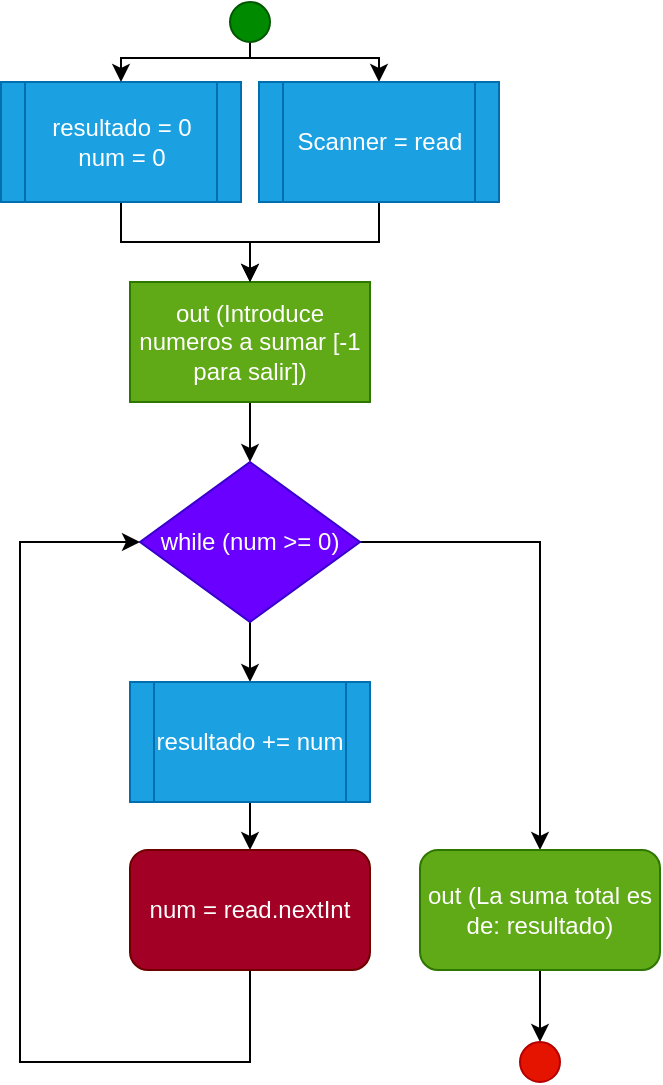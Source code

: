 <mxfile version="20.5.1" type="github" pages="8">
  <diagram id="C5RBs43oDa-KdzZeNtuy" name="Ejercicio 1">
    <mxGraphModel dx="1240" dy="610" grid="1" gridSize="10" guides="1" tooltips="1" connect="1" arrows="0" fold="1" page="1" pageScale="1" pageWidth="413" pageHeight="583" math="0" shadow="0">
      <root>
        <mxCell id="WIyWlLk6GJQsqaUBKTNV-0" />
        <mxCell id="WIyWlLk6GJQsqaUBKTNV-1" parent="WIyWlLk6GJQsqaUBKTNV-0" />
        <mxCell id="I7BkS6RwAn3HZZZwHgyA-1" style="edgeStyle=orthogonalEdgeStyle;rounded=0;orthogonalLoop=1;jettySize=auto;html=1;exitX=0.5;exitY=1;exitDx=0;exitDy=0;entryX=0.5;entryY=0;entryDx=0;entryDy=0;" edge="1" parent="WIyWlLk6GJQsqaUBKTNV-1" source="Z2guWa-LJYGeF4j4ohvJ-1" target="I7BkS6RwAn3HZZZwHgyA-0">
          <mxGeometry relative="1" as="geometry" />
        </mxCell>
        <mxCell id="Z2guWa-LJYGeF4j4ohvJ-1" value="out (Introduce numeros a sumar [-1 para salir])" style="rounded=0;whiteSpace=wrap;html=1;fillColor=#60a917;fontColor=#ffffff;strokeColor=#2D7600;" vertex="1" parent="WIyWlLk6GJQsqaUBKTNV-1">
          <mxGeometry x="101" y="162" width="120" height="60" as="geometry" />
        </mxCell>
        <mxCell id="I7BkS6RwAn3HZZZwHgyA-7" style="edgeStyle=orthogonalEdgeStyle;rounded=0;orthogonalLoop=1;jettySize=auto;html=1;exitX=0.5;exitY=1;exitDx=0;exitDy=0;entryX=0.5;entryY=0;entryDx=0;entryDy=0;" edge="1" parent="WIyWlLk6GJQsqaUBKTNV-1" source="I7BkS6RwAn3HZZZwHgyA-0" target="I7BkS6RwAn3HZZZwHgyA-5">
          <mxGeometry relative="1" as="geometry" />
        </mxCell>
        <mxCell id="I7BkS6RwAn3HZZZwHgyA-12" style="edgeStyle=orthogonalEdgeStyle;rounded=0;orthogonalLoop=1;jettySize=auto;html=1;exitX=1;exitY=0.5;exitDx=0;exitDy=0;entryX=0.5;entryY=0;entryDx=0;entryDy=0;" edge="1" parent="WIyWlLk6GJQsqaUBKTNV-1" source="I7BkS6RwAn3HZZZwHgyA-0" target="I7BkS6RwAn3HZZZwHgyA-11">
          <mxGeometry relative="1" as="geometry" />
        </mxCell>
        <mxCell id="I7BkS6RwAn3HZZZwHgyA-0" value="while (num &amp;gt;= 0)" style="rhombus;whiteSpace=wrap;html=1;fillColor=#6a00ff;fontColor=#ffffff;strokeColor=#3700CC;" vertex="1" parent="WIyWlLk6GJQsqaUBKTNV-1">
          <mxGeometry x="106" y="252" width="110" height="80" as="geometry" />
        </mxCell>
        <mxCell id="I7BkS6RwAn3HZZZwHgyA-3" style="edgeStyle=orthogonalEdgeStyle;rounded=0;orthogonalLoop=1;jettySize=auto;html=1;exitX=0.5;exitY=1;exitDx=0;exitDy=0;entryX=0.5;entryY=0;entryDx=0;entryDy=0;" edge="1" parent="WIyWlLk6GJQsqaUBKTNV-1" source="I7BkS6RwAn3HZZZwHgyA-2" target="Z2guWa-LJYGeF4j4ohvJ-1">
          <mxGeometry relative="1" as="geometry" />
        </mxCell>
        <mxCell id="I7BkS6RwAn3HZZZwHgyA-2" value="resultado = 0&lt;br&gt;num = 0" style="shape=process;whiteSpace=wrap;html=1;backgroundOutline=1;fillColor=#1ba1e2;fontColor=#ffffff;strokeColor=#006EAF;" vertex="1" parent="WIyWlLk6GJQsqaUBKTNV-1">
          <mxGeometry x="36.5" y="62" width="120" height="60" as="geometry" />
        </mxCell>
        <mxCell id="I7BkS6RwAn3HZZZwHgyA-8" style="edgeStyle=orthogonalEdgeStyle;rounded=0;orthogonalLoop=1;jettySize=auto;html=1;exitX=0.5;exitY=1;exitDx=0;exitDy=0;entryX=0.5;entryY=0;entryDx=0;entryDy=0;" edge="1" parent="WIyWlLk6GJQsqaUBKTNV-1" source="I7BkS6RwAn3HZZZwHgyA-5" target="I7BkS6RwAn3HZZZwHgyA-6">
          <mxGeometry relative="1" as="geometry" />
        </mxCell>
        <mxCell id="I7BkS6RwAn3HZZZwHgyA-5" value="resultado += num" style="shape=process;whiteSpace=wrap;html=1;backgroundOutline=1;fillColor=#1ba1e2;fontColor=#ffffff;strokeColor=#006EAF;" vertex="1" parent="WIyWlLk6GJQsqaUBKTNV-1">
          <mxGeometry x="101" y="362" width="120" height="60" as="geometry" />
        </mxCell>
        <mxCell id="I7BkS6RwAn3HZZZwHgyA-9" style="edgeStyle=orthogonalEdgeStyle;rounded=0;orthogonalLoop=1;jettySize=auto;html=1;exitX=0.5;exitY=1;exitDx=0;exitDy=0;entryX=0;entryY=0.5;entryDx=0;entryDy=0;" edge="1" parent="WIyWlLk6GJQsqaUBKTNV-1" source="I7BkS6RwAn3HZZZwHgyA-6" target="I7BkS6RwAn3HZZZwHgyA-0">
          <mxGeometry relative="1" as="geometry">
            <Array as="points">
              <mxPoint x="161" y="552" />
              <mxPoint x="46" y="552" />
              <mxPoint x="46" y="292" />
            </Array>
          </mxGeometry>
        </mxCell>
        <mxCell id="I7BkS6RwAn3HZZZwHgyA-6" value="num = read.nextInt" style="rounded=1;whiteSpace=wrap;html=1;fillColor=#a20025;fontColor=#ffffff;strokeColor=#6F0000;" vertex="1" parent="WIyWlLk6GJQsqaUBKTNV-1">
          <mxGeometry x="101" y="446" width="120" height="60" as="geometry" />
        </mxCell>
        <mxCell id="I7BkS6RwAn3HZZZwHgyA-14" style="edgeStyle=orthogonalEdgeStyle;rounded=0;orthogonalLoop=1;jettySize=auto;html=1;exitX=0.5;exitY=1;exitDx=0;exitDy=0;entryX=0.5;entryY=0;entryDx=0;entryDy=0;" edge="1" parent="WIyWlLk6GJQsqaUBKTNV-1" source="I7BkS6RwAn3HZZZwHgyA-11" target="I7BkS6RwAn3HZZZwHgyA-13">
          <mxGeometry relative="1" as="geometry" />
        </mxCell>
        <mxCell id="I7BkS6RwAn3HZZZwHgyA-11" value="out (La suma total es de: resultado)" style="rounded=1;whiteSpace=wrap;html=1;fillColor=#60a917;fontColor=#ffffff;strokeColor=#2D7600;" vertex="1" parent="WIyWlLk6GJQsqaUBKTNV-1">
          <mxGeometry x="246" y="446" width="120" height="60" as="geometry" />
        </mxCell>
        <mxCell id="I7BkS6RwAn3HZZZwHgyA-13" value="" style="ellipse;whiteSpace=wrap;html=1;aspect=fixed;fillColor=#e51400;fontColor=#ffffff;strokeColor=#B20000;" vertex="1" parent="WIyWlLk6GJQsqaUBKTNV-1">
          <mxGeometry x="296" y="542" width="20" height="20" as="geometry" />
        </mxCell>
        <mxCell id="I7BkS6RwAn3HZZZwHgyA-17" style="edgeStyle=orthogonalEdgeStyle;rounded=0;orthogonalLoop=1;jettySize=auto;html=1;exitX=0.5;exitY=1;exitDx=0;exitDy=0;entryX=0.5;entryY=0;entryDx=0;entryDy=0;" edge="1" parent="WIyWlLk6GJQsqaUBKTNV-1" source="I7BkS6RwAn3HZZZwHgyA-16" target="I7BkS6RwAn3HZZZwHgyA-2">
          <mxGeometry relative="1" as="geometry">
            <Array as="points">
              <mxPoint x="161" y="50" />
              <mxPoint x="97" y="50" />
            </Array>
          </mxGeometry>
        </mxCell>
        <mxCell id="0NMjEzLRd0LWQkdzWXpd-1" style="edgeStyle=orthogonalEdgeStyle;rounded=0;orthogonalLoop=1;jettySize=auto;html=1;exitX=0.5;exitY=1;exitDx=0;exitDy=0;entryX=0.5;entryY=0;entryDx=0;entryDy=0;" edge="1" parent="WIyWlLk6GJQsqaUBKTNV-1" source="I7BkS6RwAn3HZZZwHgyA-16" target="0NMjEzLRd0LWQkdzWXpd-0">
          <mxGeometry relative="1" as="geometry">
            <Array as="points">
              <mxPoint x="161" y="50" />
              <mxPoint x="225" y="50" />
            </Array>
          </mxGeometry>
        </mxCell>
        <mxCell id="I7BkS6RwAn3HZZZwHgyA-16" value="" style="ellipse;whiteSpace=wrap;html=1;aspect=fixed;fillColor=#008a00;fontColor=#ffffff;strokeColor=#005700;" vertex="1" parent="WIyWlLk6GJQsqaUBKTNV-1">
          <mxGeometry x="151" y="22" width="20" height="20" as="geometry" />
        </mxCell>
        <mxCell id="0NMjEzLRd0LWQkdzWXpd-2" style="edgeStyle=orthogonalEdgeStyle;rounded=0;orthogonalLoop=1;jettySize=auto;html=1;exitX=0.5;exitY=1;exitDx=0;exitDy=0;entryX=0.5;entryY=0;entryDx=0;entryDy=0;" edge="1" parent="WIyWlLk6GJQsqaUBKTNV-1" source="0NMjEzLRd0LWQkdzWXpd-0" target="Z2guWa-LJYGeF4j4ohvJ-1">
          <mxGeometry relative="1" as="geometry" />
        </mxCell>
        <mxCell id="0NMjEzLRd0LWQkdzWXpd-0" value="Scanner = read" style="shape=process;whiteSpace=wrap;html=1;backgroundOutline=1;fillColor=#1ba1e2;fontColor=#ffffff;strokeColor=#006EAF;" vertex="1" parent="WIyWlLk6GJQsqaUBKTNV-1">
          <mxGeometry x="165.5" y="62" width="120" height="60" as="geometry" />
        </mxCell>
      </root>
    </mxGraphModel>
  </diagram>
  <diagram id="T9NSmw64dDhxyyl1c-Zw" name="Ejercicio 2">
    <mxGraphModel dx="310" dy="336" grid="1" gridSize="10" guides="1" tooltips="1" connect="1" arrows="0" fold="1" page="1" pageScale="1" pageWidth="413" pageHeight="583" math="0" shadow="0">
      <root>
        <mxCell id="0" />
        <mxCell id="1" parent="0" />
        <mxCell id="TAwrWrNxrG0a64mDlfCN-6" style="edgeStyle=orthogonalEdgeStyle;rounded=0;orthogonalLoop=1;jettySize=auto;html=1;exitX=0.5;exitY=1;exitDx=0;exitDy=0;entryX=0.5;entryY=0;entryDx=0;entryDy=0;" edge="1" parent="1" source="TAwrWrNxrG0a64mDlfCN-1" target="TAwrWrNxrG0a64mDlfCN-3">
          <mxGeometry relative="1" as="geometry" />
        </mxCell>
        <mxCell id="TAwrWrNxrG0a64mDlfCN-7" style="edgeStyle=orthogonalEdgeStyle;rounded=0;orthogonalLoop=1;jettySize=auto;html=1;exitX=0.5;exitY=1;exitDx=0;exitDy=0;entryX=0.5;entryY=0;entryDx=0;entryDy=0;" edge="1" parent="1" source="TAwrWrNxrG0a64mDlfCN-1" target="TAwrWrNxrG0a64mDlfCN-5">
          <mxGeometry relative="1" as="geometry" />
        </mxCell>
        <mxCell id="TAwrWrNxrG0a64mDlfCN-1" value="" style="ellipse;whiteSpace=wrap;html=1;aspect=fixed;fillColor=#008a00;fontColor=#ffffff;strokeColor=#005700;" vertex="1" parent="1">
          <mxGeometry x="572" y="3" width="20" height="20" as="geometry" />
        </mxCell>
        <mxCell id="TAwrWrNxrG0a64mDlfCN-10" style="edgeStyle=orthogonalEdgeStyle;rounded=0;orthogonalLoop=1;jettySize=auto;html=1;exitX=0.5;exitY=1;exitDx=0;exitDy=0;entryX=0.5;entryY=0;entryDx=0;entryDy=0;" edge="1" parent="1" source="TAwrWrNxrG0a64mDlfCN-3" target="TAwrWrNxrG0a64mDlfCN-8">
          <mxGeometry relative="1" as="geometry" />
        </mxCell>
        <mxCell id="TAwrWrNxrG0a64mDlfCN-3" value="int num = 0&lt;br&gt;int contador = 0" style="shape=process;whiteSpace=wrap;html=1;backgroundOutline=1;fillColor=#1ba1e2;fontColor=#ffffff;strokeColor=#006EAF;" vertex="1" parent="1">
          <mxGeometry x="452" y="63" width="120" height="60" as="geometry" />
        </mxCell>
        <mxCell id="TAwrWrNxrG0a64mDlfCN-9" style="edgeStyle=orthogonalEdgeStyle;rounded=0;orthogonalLoop=1;jettySize=auto;html=1;exitX=0.5;exitY=1;exitDx=0;exitDy=0;entryX=0.5;entryY=0;entryDx=0;entryDy=0;" edge="1" parent="1" source="TAwrWrNxrG0a64mDlfCN-5" target="TAwrWrNxrG0a64mDlfCN-8">
          <mxGeometry relative="1" as="geometry" />
        </mxCell>
        <mxCell id="TAwrWrNxrG0a64mDlfCN-5" value="Scanner = read" style="shape=process;whiteSpace=wrap;html=1;backgroundOutline=1;fillColor=#1ba1e2;fontColor=#ffffff;strokeColor=#006EAF;" vertex="1" parent="1">
          <mxGeometry x="592" y="63" width="120" height="60" as="geometry" />
        </mxCell>
        <mxCell id="TAwrWrNxrG0a64mDlfCN-12" style="edgeStyle=orthogonalEdgeStyle;rounded=0;orthogonalLoop=1;jettySize=auto;html=1;exitX=0.5;exitY=1;exitDx=0;exitDy=0;entryX=0.5;entryY=0;entryDx=0;entryDy=0;" edge="1" parent="1" source="TAwrWrNxrG0a64mDlfCN-8" target="TAwrWrNxrG0a64mDlfCN-11">
          <mxGeometry relative="1" as="geometry" />
        </mxCell>
        <mxCell id="TAwrWrNxrG0a64mDlfCN-8" value="out (Introduce un numero positivo [-1 para salir])" style="rounded=1;whiteSpace=wrap;html=1;fillColor=#60a917;fontColor=#ffffff;strokeColor=#2D7600;" vertex="1" parent="1">
          <mxGeometry x="522" y="163" width="120" height="60" as="geometry" />
        </mxCell>
        <mxCell id="TAwrWrNxrG0a64mDlfCN-14" style="edgeStyle=orthogonalEdgeStyle;rounded=0;orthogonalLoop=1;jettySize=auto;html=1;exitX=0.5;exitY=1;exitDx=0;exitDy=0;entryX=0.5;entryY=0;entryDx=0;entryDy=0;" edge="1" parent="1" source="TAwrWrNxrG0a64mDlfCN-11" target="TAwrWrNxrG0a64mDlfCN-13">
          <mxGeometry relative="1" as="geometry" />
        </mxCell>
        <mxCell id="TAwrWrNxrG0a64mDlfCN-21" style="edgeStyle=orthogonalEdgeStyle;rounded=0;orthogonalLoop=1;jettySize=auto;html=1;exitX=1;exitY=0.5;exitDx=0;exitDy=0;entryX=0.5;entryY=0;entryDx=0;entryDy=0;" edge="1" parent="1" source="TAwrWrNxrG0a64mDlfCN-11" target="TAwrWrNxrG0a64mDlfCN-20">
          <mxGeometry relative="1" as="geometry" />
        </mxCell>
        <mxCell id="TAwrWrNxrG0a64mDlfCN-11" value="while (num &amp;gt;= 0)" style="rhombus;whiteSpace=wrap;html=1;fillColor=#6a00ff;fontColor=#ffffff;strokeColor=#3700CC;" vertex="1" parent="1">
          <mxGeometry x="526" y="243" width="112" height="80" as="geometry" />
        </mxCell>
        <mxCell id="TAwrWrNxrG0a64mDlfCN-16" style="edgeStyle=orthogonalEdgeStyle;rounded=0;orthogonalLoop=1;jettySize=auto;html=1;exitX=0.5;exitY=1;exitDx=0;exitDy=0;entryX=0.5;entryY=0;entryDx=0;entryDy=0;" edge="1" parent="1" source="TAwrWrNxrG0a64mDlfCN-13" target="TAwrWrNxrG0a64mDlfCN-15">
          <mxGeometry relative="1" as="geometry" />
        </mxCell>
        <mxCell id="TAwrWrNxrG0a64mDlfCN-13" value="contador++" style="shape=process;whiteSpace=wrap;html=1;backgroundOutline=1;fillColor=#1ba1e2;fontColor=#ffffff;strokeColor=#006EAF;" vertex="1" parent="1">
          <mxGeometry x="522" y="343" width="120" height="60" as="geometry" />
        </mxCell>
        <mxCell id="TAwrWrNxrG0a64mDlfCN-18" style="edgeStyle=orthogonalEdgeStyle;rounded=0;orthogonalLoop=1;jettySize=auto;html=1;exitX=0.5;exitY=1;exitDx=0;exitDy=0;entryX=0.5;entryY=0;entryDx=0;entryDy=0;" edge="1" parent="1" source="TAwrWrNxrG0a64mDlfCN-15" target="TAwrWrNxrG0a64mDlfCN-17">
          <mxGeometry relative="1" as="geometry" />
        </mxCell>
        <mxCell id="TAwrWrNxrG0a64mDlfCN-15" value="out (-&amp;gt; )" style="rounded=1;whiteSpace=wrap;html=1;fillColor=#60a917;fontColor=#ffffff;strokeColor=#2D7600;" vertex="1" parent="1">
          <mxGeometry x="522" y="423" width="120" height="60" as="geometry" />
        </mxCell>
        <mxCell id="TAwrWrNxrG0a64mDlfCN-19" style="edgeStyle=orthogonalEdgeStyle;rounded=0;orthogonalLoop=1;jettySize=auto;html=1;exitX=0.5;exitY=1;exitDx=0;exitDy=0;entryX=0;entryY=0.5;entryDx=0;entryDy=0;" edge="1" parent="1" source="TAwrWrNxrG0a64mDlfCN-17" target="TAwrWrNxrG0a64mDlfCN-11">
          <mxGeometry relative="1" as="geometry">
            <Array as="points">
              <mxPoint x="582" y="573" />
              <mxPoint x="488" y="573" />
              <mxPoint x="488" y="283" />
            </Array>
          </mxGeometry>
        </mxCell>
        <mxCell id="TAwrWrNxrG0a64mDlfCN-17" value="num = read.nextInt" style="rounded=1;whiteSpace=wrap;html=1;fillColor=#a20025;fontColor=#ffffff;strokeColor=#6F0000;" vertex="1" parent="1">
          <mxGeometry x="522" y="503" width="120" height="60" as="geometry" />
        </mxCell>
        <mxCell id="TAwrWrNxrG0a64mDlfCN-23" style="edgeStyle=orthogonalEdgeStyle;rounded=0;orthogonalLoop=1;jettySize=auto;html=1;exitX=0.5;exitY=1;exitDx=0;exitDy=0;entryX=0.5;entryY=0;entryDx=0;entryDy=0;" edge="1" parent="1" source="TAwrWrNxrG0a64mDlfCN-20" target="TAwrWrNxrG0a64mDlfCN-22">
          <mxGeometry relative="1" as="geometry" />
        </mxCell>
        <mxCell id="TAwrWrNxrG0a64mDlfCN-20" value="out (Has introducido + contador + numeros positivos)" style="rounded=1;whiteSpace=wrap;html=1;fillColor=#60a917;fontColor=#ffffff;strokeColor=#2D7600;" vertex="1" parent="1">
          <mxGeometry x="668" y="343" width="120" height="60" as="geometry" />
        </mxCell>
        <mxCell id="TAwrWrNxrG0a64mDlfCN-22" value="" style="ellipse;whiteSpace=wrap;html=1;aspect=fixed;fillColor=#e51400;fontColor=#ffffff;strokeColor=#B20000;" vertex="1" parent="1">
          <mxGeometry x="718" y="443" width="20" height="20" as="geometry" />
        </mxCell>
      </root>
    </mxGraphModel>
  </diagram>
  <diagram id="AAYI138ILd_ewccwnpNH" name="Ejercicio 3">
    <mxGraphModel dx="827" dy="438" grid="1" gridSize="10" guides="1" tooltips="1" connect="1" arrows="0" fold="1" page="1" pageScale="1" pageWidth="583" pageHeight="827" math="0" shadow="0">
      <root>
        <mxCell id="0" />
        <mxCell id="1" parent="0" />
        <mxCell id="Ku9kc6y2MTtvmwZNvIFA-3" style="edgeStyle=orthogonalEdgeStyle;rounded=0;orthogonalLoop=1;jettySize=auto;html=1;exitX=0.5;exitY=1;exitDx=0;exitDy=0;entryX=0.5;entryY=0;entryDx=0;entryDy=0;" edge="1" parent="1" source="grlWNNU6uNxkbcHiX3w5-1" target="Ku9kc6y2MTtvmwZNvIFA-2">
          <mxGeometry relative="1" as="geometry" />
        </mxCell>
        <mxCell id="Ku9kc6y2MTtvmwZNvIFA-4" style="edgeStyle=orthogonalEdgeStyle;rounded=0;orthogonalLoop=1;jettySize=auto;html=1;exitX=0.5;exitY=1;exitDx=0;exitDy=0;entryX=0.5;entryY=0;entryDx=0;entryDy=0;" edge="1" parent="1" source="grlWNNU6uNxkbcHiX3w5-1" target="Ku9kc6y2MTtvmwZNvIFA-1">
          <mxGeometry relative="1" as="geometry" />
        </mxCell>
        <mxCell id="grlWNNU6uNxkbcHiX3w5-1" value="" style="ellipse;whiteSpace=wrap;html=1;aspect=fixed;fillColor=#60a917;fontColor=#ffffff;strokeColor=#2D7600;" vertex="1" parent="1">
          <mxGeometry x="244" y="84" width="20" height="20" as="geometry" />
        </mxCell>
        <mxCell id="Ku9kc6y2MTtvmwZNvIFA-7" style="edgeStyle=orthogonalEdgeStyle;rounded=0;orthogonalLoop=1;jettySize=auto;html=1;exitX=0.5;exitY=1;exitDx=0;exitDy=0;entryX=0.5;entryY=0;entryDx=0;entryDy=0;" edge="1" parent="1" source="Ku9kc6y2MTtvmwZNvIFA-1" target="Ku9kc6y2MTtvmwZNvIFA-5">
          <mxGeometry relative="1" as="geometry" />
        </mxCell>
        <mxCell id="Ku9kc6y2MTtvmwZNvIFA-1" value="Scanner = read" style="shape=process;whiteSpace=wrap;html=1;backgroundOutline=1;fillColor=#1ba1e2;fontColor=#ffffff;strokeColor=#006EAF;" vertex="1" parent="1">
          <mxGeometry x="264" y="144" width="120" height="60" as="geometry" />
        </mxCell>
        <mxCell id="Ku9kc6y2MTtvmwZNvIFA-6" style="edgeStyle=orthogonalEdgeStyle;rounded=0;orthogonalLoop=1;jettySize=auto;html=1;exitX=0.5;exitY=1;exitDx=0;exitDy=0;entryX=0.5;entryY=0;entryDx=0;entryDy=0;" edge="1" parent="1" source="Ku9kc6y2MTtvmwZNvIFA-2" target="Ku9kc6y2MTtvmwZNvIFA-5">
          <mxGeometry relative="1" as="geometry" />
        </mxCell>
        <mxCell id="Ku9kc6y2MTtvmwZNvIFA-2" value="long num = 0, resultado = 0,&lt;br&gt;contador = -1" style="shape=process;whiteSpace=wrap;html=1;backgroundOutline=1;fillColor=#1ba1e2;fontColor=#ffffff;strokeColor=#006EAF;" vertex="1" parent="1">
          <mxGeometry x="124" y="144" width="120" height="60" as="geometry" />
        </mxCell>
        <mxCell id="Ku9kc6y2MTtvmwZNvIFA-9" style="edgeStyle=orthogonalEdgeStyle;rounded=0;orthogonalLoop=1;jettySize=auto;html=1;exitX=0.5;exitY=1;exitDx=0;exitDy=0;entryX=0.5;entryY=0;entryDx=0;entryDy=0;" edge="1" parent="1" source="Ku9kc6y2MTtvmwZNvIFA-5" target="Ku9kc6y2MTtvmwZNvIFA-8">
          <mxGeometry relative="1" as="geometry" />
        </mxCell>
        <mxCell id="Ku9kc6y2MTtvmwZNvIFA-5" value="out (Introduce un numero a sumar[-1 para salir]: )" style="rounded=1;whiteSpace=wrap;html=1;fillColor=#60a917;fontColor=#ffffff;strokeColor=#2D7600;" vertex="1" parent="1">
          <mxGeometry x="194" y="244" width="120" height="60" as="geometry" />
        </mxCell>
        <mxCell id="Ku9kc6y2MTtvmwZNvIFA-13" style="edgeStyle=orthogonalEdgeStyle;rounded=0;orthogonalLoop=1;jettySize=auto;html=1;exitX=0.5;exitY=1;exitDx=0;exitDy=0;entryX=0.5;entryY=0;entryDx=0;entryDy=0;" edge="1" parent="1" source="Ku9kc6y2MTtvmwZNvIFA-8" target="Ku9kc6y2MTtvmwZNvIFA-10">
          <mxGeometry relative="1" as="geometry" />
        </mxCell>
        <mxCell id="Ku9kc6y2MTtvmwZNvIFA-19" style="edgeStyle=orthogonalEdgeStyle;rounded=0;orthogonalLoop=1;jettySize=auto;html=1;exitX=1;exitY=0.5;exitDx=0;exitDy=0;entryX=0.5;entryY=0;entryDx=0;entryDy=0;" edge="1" parent="1" source="Ku9kc6y2MTtvmwZNvIFA-8" target="Ku9kc6y2MTtvmwZNvIFA-18">
          <mxGeometry relative="1" as="geometry" />
        </mxCell>
        <mxCell id="Ku9kc6y2MTtvmwZNvIFA-8" value="while (num &amp;gt;= 0)" style="rhombus;whiteSpace=wrap;html=1;fillColor=#6a00ff;fontColor=#ffffff;strokeColor=#3700CC;" vertex="1" parent="1">
          <mxGeometry x="199" y="324" width="110" height="80" as="geometry" />
        </mxCell>
        <mxCell id="Ku9kc6y2MTtvmwZNvIFA-12" style="edgeStyle=orthogonalEdgeStyle;rounded=0;orthogonalLoop=1;jettySize=auto;html=1;exitX=0.5;exitY=1;exitDx=0;exitDy=0;entryX=0.5;entryY=0;entryDx=0;entryDy=0;" edge="1" parent="1" source="Ku9kc6y2MTtvmwZNvIFA-10" target="Ku9kc6y2MTtvmwZNvIFA-11">
          <mxGeometry relative="1" as="geometry" />
        </mxCell>
        <mxCell id="Ku9kc6y2MTtvmwZNvIFA-10" value="resultado += num" style="shape=process;whiteSpace=wrap;html=1;backgroundOutline=1;fillColor=#1ba1e2;fontColor=#ffffff;strokeColor=#006EAF;" vertex="1" parent="1">
          <mxGeometry x="189" y="424" width="130" height="60" as="geometry" />
        </mxCell>
        <mxCell id="Ku9kc6y2MTtvmwZNvIFA-11" value="contador++" style="shape=process;whiteSpace=wrap;html=1;backgroundOutline=1;fillColor=#1ba1e2;fontColor=#ffffff;strokeColor=#006EAF;" vertex="1" parent="1">
          <mxGeometry x="199" y="504" width="110" height="60" as="geometry" />
        </mxCell>
        <mxCell id="Ku9kc6y2MTtvmwZNvIFA-16" style="edgeStyle=orthogonalEdgeStyle;rounded=0;orthogonalLoop=1;jettySize=auto;html=1;exitX=0.5;exitY=1;exitDx=0;exitDy=0;entryX=0.5;entryY=0;entryDx=0;entryDy=0;" edge="1" parent="1" source="Ku9kc6y2MTtvmwZNvIFA-14" target="Ku9kc6y2MTtvmwZNvIFA-15">
          <mxGeometry relative="1" as="geometry" />
        </mxCell>
        <mxCell id="Ku9kc6y2MTtvmwZNvIFA-14" value="out(-&amp;gt; )" style="rounded=1;whiteSpace=wrap;html=1;fillColor=#60a917;fontColor=#ffffff;strokeColor=#2D7600;" vertex="1" parent="1">
          <mxGeometry x="194" y="584" width="120" height="60" as="geometry" />
        </mxCell>
        <mxCell id="Ku9kc6y2MTtvmwZNvIFA-17" style="edgeStyle=orthogonalEdgeStyle;rounded=0;orthogonalLoop=1;jettySize=auto;html=1;exitX=0.5;exitY=1;exitDx=0;exitDy=0;entryX=0;entryY=0.5;entryDx=0;entryDy=0;" edge="1" parent="1" source="Ku9kc6y2MTtvmwZNvIFA-15" target="Ku9kc6y2MTtvmwZNvIFA-8">
          <mxGeometry relative="1" as="geometry">
            <Array as="points">
              <mxPoint x="254" y="744" />
              <mxPoint x="159" y="744" />
              <mxPoint x="159" y="364" />
            </Array>
          </mxGeometry>
        </mxCell>
        <mxCell id="Ku9kc6y2MTtvmwZNvIFA-15" value="num = read.nextLong" style="rounded=1;whiteSpace=wrap;html=1;fillColor=#a20025;fontColor=#ffffff;strokeColor=#6F0000;" vertex="1" parent="1">
          <mxGeometry x="194" y="664" width="120" height="60" as="geometry" />
        </mxCell>
        <mxCell id="Ku9kc6y2MTtvmwZNvIFA-21" style="edgeStyle=orthogonalEdgeStyle;rounded=0;orthogonalLoop=1;jettySize=auto;html=1;exitX=0.5;exitY=1;exitDx=0;exitDy=0;entryX=0.5;entryY=0;entryDx=0;entryDy=0;" edge="1" parent="1" source="Ku9kc6y2MTtvmwZNvIFA-18" target="Ku9kc6y2MTtvmwZNvIFA-20">
          <mxGeometry relative="1" as="geometry" />
        </mxCell>
        <mxCell id="Ku9kc6y2MTtvmwZNvIFA-18" value="out(La media introducida es + [resultado / contador])" style="rounded=1;whiteSpace=wrap;html=1;fillColor=#60a917;fontColor=#ffffff;strokeColor=#2D7600;" vertex="1" parent="1">
          <mxGeometry x="339" y="424" width="120" height="60" as="geometry" />
        </mxCell>
        <mxCell id="Ku9kc6y2MTtvmwZNvIFA-20" value="" style="ellipse;whiteSpace=wrap;html=1;aspect=fixed;fillColor=#e51400;fontColor=#ffffff;strokeColor=#B20000;" vertex="1" parent="1">
          <mxGeometry x="389" y="524" width="20" height="20" as="geometry" />
        </mxCell>
      </root>
    </mxGraphModel>
  </diagram>
  <diagram id="VvXn_dhxS7oxc-UmQO5-" name="Ejercicio 4">
    <mxGraphModel dx="2893" dy="1533" grid="1" gridSize="10" guides="1" tooltips="1" connect="1" arrows="0" fold="1" page="1" pageScale="1" pageWidth="827" pageHeight="1169" math="0" shadow="0">
      <root>
        <mxCell id="0" />
        <mxCell id="1" parent="0" />
        <mxCell id="mpuKdu4MBmylN2wCJTbZ-14" style="edgeStyle=orthogonalEdgeStyle;rounded=0;orthogonalLoop=1;jettySize=auto;html=1;exitX=0.5;exitY=1;exitDx=0;exitDy=0;entryX=0.5;entryY=0;entryDx=0;entryDy=0;" edge="1" parent="1" source="mpuKdu4MBmylN2wCJTbZ-1" target="mpuKdu4MBmylN2wCJTbZ-8">
          <mxGeometry relative="1" as="geometry" />
        </mxCell>
        <mxCell id="mpuKdu4MBmylN2wCJTbZ-1" value="Scanner = read" style="shape=process;whiteSpace=wrap;html=1;backgroundOutline=1;fillColor=#1ba1e2;fontColor=#ffffff;strokeColor=#006EAF;" vertex="1" parent="1">
          <mxGeometry x="398" y="195" width="120" height="60" as="geometry" />
        </mxCell>
        <mxCell id="mpuKdu4MBmylN2wCJTbZ-5" style="edgeStyle=orthogonalEdgeStyle;rounded=0;orthogonalLoop=1;jettySize=auto;html=1;exitX=0;exitY=0.5;exitDx=0;exitDy=0;entryX=0.5;entryY=0;entryDx=0;entryDy=0;" edge="1" parent="1" source="mpuKdu4MBmylN2wCJTbZ-2" target="mpuKdu4MBmylN2wCJTbZ-3">
          <mxGeometry relative="1" as="geometry" />
        </mxCell>
        <mxCell id="mpuKdu4MBmylN2wCJTbZ-7" style="edgeStyle=orthogonalEdgeStyle;rounded=0;orthogonalLoop=1;jettySize=auto;html=1;exitX=1;exitY=0.5;exitDx=0;exitDy=0;entryX=0.5;entryY=0;entryDx=0;entryDy=0;" edge="1" parent="1" source="mpuKdu4MBmylN2wCJTbZ-2" target="mpuKdu4MBmylN2wCJTbZ-1">
          <mxGeometry relative="1" as="geometry" />
        </mxCell>
        <mxCell id="mpuKdu4MBmylN2wCJTbZ-2" value="" style="ellipse;whiteSpace=wrap;html=1;aspect=fixed;fillColor=#60a917;fontColor=#ffffff;strokeColor=#2D7600;" vertex="1" parent="1">
          <mxGeometry x="378" y="155" width="20" height="20" as="geometry" />
        </mxCell>
        <mxCell id="mpuKdu4MBmylN2wCJTbZ-12" style="edgeStyle=orthogonalEdgeStyle;rounded=0;orthogonalLoop=1;jettySize=auto;html=1;exitX=0.5;exitY=1;exitDx=0;exitDy=0;entryX=0.5;entryY=0;entryDx=0;entryDy=0;" edge="1" parent="1" source="mpuKdu4MBmylN2wCJTbZ-3" target="mpuKdu4MBmylN2wCJTbZ-8">
          <mxGeometry relative="1" as="geometry" />
        </mxCell>
        <mxCell id="mpuKdu4MBmylN2wCJTbZ-3" value="int num = 1" style="shape=process;whiteSpace=wrap;html=1;backgroundOutline=1;fillColor=#1ba1e2;fontColor=#ffffff;strokeColor=#006EAF;" vertex="1" parent="1">
          <mxGeometry x="258" y="195" width="120" height="60" as="geometry" />
        </mxCell>
        <mxCell id="mpuKdu4MBmylN2wCJTbZ-15" style="edgeStyle=orthogonalEdgeStyle;rounded=0;orthogonalLoop=1;jettySize=auto;html=1;exitX=0.5;exitY=1;exitDx=0;exitDy=0;entryX=0.5;entryY=0;entryDx=0;entryDy=0;" edge="1" parent="1" source="mpuKdu4MBmylN2wCJTbZ-8" target="mpuKdu4MBmylN2wCJTbZ-11">
          <mxGeometry relative="1" as="geometry" />
        </mxCell>
        <mxCell id="mpuKdu4MBmylN2wCJTbZ-8" value="out(Introduce un numero [0 para salir]: )" style="rounded=1;whiteSpace=wrap;html=1;fillColor=#60a917;fontColor=#ffffff;strokeColor=#2D7600;" vertex="1" parent="1">
          <mxGeometry x="323" y="295" width="130" height="60" as="geometry" />
        </mxCell>
        <mxCell id="mpuKdu4MBmylN2wCJTbZ-18" style="edgeStyle=orthogonalEdgeStyle;rounded=0;orthogonalLoop=1;jettySize=auto;html=1;exitX=0.5;exitY=1;exitDx=0;exitDy=0;entryX=0.5;entryY=0;entryDx=0;entryDy=0;" edge="1" parent="1" source="mpuKdu4MBmylN2wCJTbZ-11" target="mpuKdu4MBmylN2wCJTbZ-16">
          <mxGeometry relative="1" as="geometry" />
        </mxCell>
        <mxCell id="mpuKdu4MBmylN2wCJTbZ-36" style="edgeStyle=orthogonalEdgeStyle;rounded=0;orthogonalLoop=1;jettySize=auto;html=1;exitX=1;exitY=0.5;exitDx=0;exitDy=0;entryX=0.5;entryY=0;entryDx=0;entryDy=0;" edge="1" parent="1" source="mpuKdu4MBmylN2wCJTbZ-11" target="mpuKdu4MBmylN2wCJTbZ-35">
          <mxGeometry relative="1" as="geometry" />
        </mxCell>
        <mxCell id="mpuKdu4MBmylN2wCJTbZ-11" value="while (num != 0)" style="rhombus;whiteSpace=wrap;html=1;fillColor=#6a00ff;fontColor=#ffffff;strokeColor=#3700CC;" vertex="1" parent="1">
          <mxGeometry x="343" y="375" width="90" height="80" as="geometry" />
        </mxCell>
        <mxCell id="mpuKdu4MBmylN2wCJTbZ-19" style="edgeStyle=orthogonalEdgeStyle;rounded=0;orthogonalLoop=1;jettySize=auto;html=1;exitX=0.5;exitY=1;exitDx=0;exitDy=0;entryX=0.5;entryY=0;entryDx=0;entryDy=0;" edge="1" parent="1" source="mpuKdu4MBmylN2wCJTbZ-16" target="mpuKdu4MBmylN2wCJTbZ-17">
          <mxGeometry relative="1" as="geometry" />
        </mxCell>
        <mxCell id="mpuKdu4MBmylN2wCJTbZ-16" value="out (-&amp;gt; )" style="rounded=1;whiteSpace=wrap;html=1;fillColor=#60a917;fontColor=#ffffff;strokeColor=#2D7600;" vertex="1" parent="1">
          <mxGeometry x="328" y="479" width="120" height="60" as="geometry" />
        </mxCell>
        <mxCell id="mpuKdu4MBmylN2wCJTbZ-17" value="num = read.nextInt" style="rounded=1;whiteSpace=wrap;html=1;fillColor=#a20025;fontColor=#ffffff;strokeColor=#6F0000;" vertex="1" parent="1">
          <mxGeometry x="328" y="565" width="120" height="60" as="geometry" />
        </mxCell>
        <mxCell id="mpuKdu4MBmylN2wCJTbZ-22" style="edgeStyle=orthogonalEdgeStyle;rounded=0;orthogonalLoop=1;jettySize=auto;html=1;exitX=0.5;exitY=1;exitDx=0;exitDy=0;entryX=0.5;entryY=0;entryDx=0;entryDy=0;" edge="1" parent="1" source="mpuKdu4MBmylN2wCJTbZ-20" target="mpuKdu4MBmylN2wCJTbZ-21">
          <mxGeometry relative="1" as="geometry" />
        </mxCell>
        <mxCell id="mpuKdu4MBmylN2wCJTbZ-24" style="edgeStyle=orthogonalEdgeStyle;rounded=0;orthogonalLoop=1;jettySize=auto;html=1;exitX=0.5;exitY=1;exitDx=0;exitDy=0;entryX=0.5;entryY=0;entryDx=0;entryDy=0;" edge="1" parent="1" source="mpuKdu4MBmylN2wCJTbZ-20" target="mpuKdu4MBmylN2wCJTbZ-23">
          <mxGeometry relative="1" as="geometry" />
        </mxCell>
        <mxCell id="mpuKdu4MBmylN2wCJTbZ-20" value="if (num == 0)" style="rhombus;whiteSpace=wrap;html=1;fillColor=#6a00ff;fontColor=#ffffff;strokeColor=#3700CC;" vertex="1" parent="1">
          <mxGeometry x="348" y="655" width="80" height="80" as="geometry" />
        </mxCell>
        <mxCell id="mpuKdu4MBmylN2wCJTbZ-32" style="edgeStyle=orthogonalEdgeStyle;rounded=0;orthogonalLoop=1;jettySize=auto;html=1;exitX=0.5;exitY=1;exitDx=0;exitDy=0;entryX=0;entryY=0.5;entryDx=0;entryDy=0;" edge="1" parent="1" source="mpuKdu4MBmylN2wCJTbZ-21" target="mpuKdu4MBmylN2wCJTbZ-29">
          <mxGeometry relative="1" as="geometry" />
        </mxCell>
        <mxCell id="mpuKdu4MBmylN2wCJTbZ-21" value="out()" style="rounded=1;whiteSpace=wrap;html=1;fillColor=#60a917;fontColor=#ffffff;strokeColor=#2D7600;" vertex="1" parent="1">
          <mxGeometry x="243" y="775" width="120" height="60" as="geometry" />
        </mxCell>
        <mxCell id="mpuKdu4MBmylN2wCJTbZ-26" style="edgeStyle=orthogonalEdgeStyle;rounded=0;orthogonalLoop=1;jettySize=auto;html=1;exitX=0.5;exitY=1;exitDx=0;exitDy=0;entryX=0.5;entryY=0;entryDx=0;entryDy=0;" edge="1" parent="1" source="mpuKdu4MBmylN2wCJTbZ-23" target="mpuKdu4MBmylN2wCJTbZ-25">
          <mxGeometry relative="1" as="geometry" />
        </mxCell>
        <mxCell id="mpuKdu4MBmylN2wCJTbZ-28" style="edgeStyle=orthogonalEdgeStyle;rounded=0;orthogonalLoop=1;jettySize=auto;html=1;exitX=0.5;exitY=1;exitDx=0;exitDy=0;entryX=0.5;entryY=0;entryDx=0;entryDy=0;" edge="1" parent="1" source="mpuKdu4MBmylN2wCJTbZ-23" target="mpuKdu4MBmylN2wCJTbZ-27">
          <mxGeometry relative="1" as="geometry" />
        </mxCell>
        <mxCell id="mpuKdu4MBmylN2wCJTbZ-23" value="else if (num % 2 == 0)" style="rhombus;whiteSpace=wrap;html=1;fillColor=#6a00ff;fontColor=#ffffff;strokeColor=#3700CC;" vertex="1" parent="1">
          <mxGeometry x="393" y="775" width="150" height="80" as="geometry" />
        </mxCell>
        <mxCell id="mpuKdu4MBmylN2wCJTbZ-30" style="edgeStyle=orthogonalEdgeStyle;rounded=0;orthogonalLoop=1;jettySize=auto;html=1;exitX=0.5;exitY=1;exitDx=0;exitDy=0;entryX=1;entryY=0.5;entryDx=0;entryDy=0;" edge="1" parent="1" source="mpuKdu4MBmylN2wCJTbZ-25" target="mpuKdu4MBmylN2wCJTbZ-29">
          <mxGeometry relative="1" as="geometry" />
        </mxCell>
        <mxCell id="mpuKdu4MBmylN2wCJTbZ-25" value="out(Tu numero es par)" style="rounded=1;whiteSpace=wrap;html=1;fillColor=#60a917;fontColor=#ffffff;strokeColor=#2D7600;" vertex="1" parent="1">
          <mxGeometry x="328" y="895" width="140" height="60" as="geometry" />
        </mxCell>
        <mxCell id="mpuKdu4MBmylN2wCJTbZ-31" style="edgeStyle=orthogonalEdgeStyle;rounded=0;orthogonalLoop=1;jettySize=auto;html=1;exitX=0.5;exitY=1;exitDx=0;exitDy=0;entryX=1;entryY=0.5;entryDx=0;entryDy=0;" edge="1" parent="1" source="mpuKdu4MBmylN2wCJTbZ-27" target="mpuKdu4MBmylN2wCJTbZ-29">
          <mxGeometry relative="1" as="geometry" />
        </mxCell>
        <mxCell id="mpuKdu4MBmylN2wCJTbZ-27" value="out(Tu numero es impar)" style="rounded=1;whiteSpace=wrap;html=1;fillColor=#60a917;fontColor=#ffffff;strokeColor=#2D7600;" vertex="1" parent="1">
          <mxGeometry x="483" y="895" width="140" height="60" as="geometry" />
        </mxCell>
        <mxCell id="mpuKdu4MBmylN2wCJTbZ-33" style="edgeStyle=orthogonalEdgeStyle;rounded=0;orthogonalLoop=1;jettySize=auto;html=1;exitX=0.5;exitY=1;exitDx=0;exitDy=0;entryX=0;entryY=0.5;entryDx=0;entryDy=0;" edge="1" parent="1" source="mpuKdu4MBmylN2wCJTbZ-29" target="mpuKdu4MBmylN2wCJTbZ-11">
          <mxGeometry relative="1" as="geometry">
            <Array as="points">
              <mxPoint x="358" y="1015" />
              <mxPoint x="203" y="1015" />
              <mxPoint x="203" y="415" />
            </Array>
          </mxGeometry>
        </mxCell>
        <mxCell id="mpuKdu4MBmylN2wCJTbZ-29" value="" style="ellipse;whiteSpace=wrap;html=1;aspect=fixed;fillColor=#647687;fontColor=#ffffff;strokeColor=#314354;" vertex="1" parent="1">
          <mxGeometry x="348" y="975" width="20" height="20" as="geometry" />
        </mxCell>
        <mxCell id="mpuKdu4MBmylN2wCJTbZ-38" style="edgeStyle=orthogonalEdgeStyle;rounded=0;orthogonalLoop=1;jettySize=auto;html=1;exitX=0.5;exitY=1;exitDx=0;exitDy=0;entryX=0.5;entryY=0;entryDx=0;entryDy=0;" edge="1" parent="1" source="mpuKdu4MBmylN2wCJTbZ-35" target="mpuKdu4MBmylN2wCJTbZ-37">
          <mxGeometry relative="1" as="geometry" />
        </mxCell>
        <mxCell id="mpuKdu4MBmylN2wCJTbZ-35" value="out(Fin del programa)" style="rounded=1;whiteSpace=wrap;html=1;fillColor=#60a917;fontColor=#ffffff;strokeColor=#2D7600;" vertex="1" parent="1">
          <mxGeometry x="483" y="479" width="120" height="60" as="geometry" />
        </mxCell>
        <mxCell id="mpuKdu4MBmylN2wCJTbZ-37" value="" style="ellipse;whiteSpace=wrap;html=1;aspect=fixed;fillColor=#e51400;fontColor=#ffffff;strokeColor=#B20000;" vertex="1" parent="1">
          <mxGeometry x="533" y="585" width="20" height="20" as="geometry" />
        </mxCell>
      </root>
    </mxGraphModel>
  </diagram>
  <diagram id="apSTy8xm0MN79Knzo1UN" name="Ejercicio 5">
    <mxGraphModel dx="2170" dy="1150" grid="1" gridSize="10" guides="1" tooltips="1" connect="1" arrows="0" fold="1" page="1" pageScale="1" pageWidth="827" pageHeight="1169" math="0" shadow="0">
      <root>
        <mxCell id="0" />
        <mxCell id="1" parent="0" />
        <mxCell id="lDu93_r4cLeu2Wu2PP3P-4" style="edgeStyle=orthogonalEdgeStyle;rounded=0;orthogonalLoop=1;jettySize=auto;html=1;exitX=0;exitY=0.5;exitDx=0;exitDy=0;entryX=0.5;entryY=0;entryDx=0;entryDy=0;" edge="1" parent="1" source="TS93CYZNsh8jNeJPNQ7I-1" target="lDu93_r4cLeu2Wu2PP3P-3">
          <mxGeometry relative="1" as="geometry" />
        </mxCell>
        <mxCell id="lDu93_r4cLeu2Wu2PP3P-5" style="edgeStyle=orthogonalEdgeStyle;rounded=0;orthogonalLoop=1;jettySize=auto;html=1;exitX=0.5;exitY=1;exitDx=0;exitDy=0;entryX=0.5;entryY=0;entryDx=0;entryDy=0;" edge="1" parent="1" source="TS93CYZNsh8jNeJPNQ7I-1" target="lDu93_r4cLeu2Wu2PP3P-2">
          <mxGeometry relative="1" as="geometry" />
        </mxCell>
        <mxCell id="lDu93_r4cLeu2Wu2PP3P-6" style="edgeStyle=orthogonalEdgeStyle;rounded=0;orthogonalLoop=1;jettySize=auto;html=1;exitX=1;exitY=0.5;exitDx=0;exitDy=0;entryX=0.5;entryY=0;entryDx=0;entryDy=0;" edge="1" parent="1" source="TS93CYZNsh8jNeJPNQ7I-1" target="lDu93_r4cLeu2Wu2PP3P-1">
          <mxGeometry relative="1" as="geometry" />
        </mxCell>
        <mxCell id="TS93CYZNsh8jNeJPNQ7I-1" value="" style="ellipse;whiteSpace=wrap;html=1;aspect=fixed;fillColor=#60a917;fontColor=#ffffff;strokeColor=#2D7600;" vertex="1" parent="1">
          <mxGeometry x="418" y="80" width="20" height="20" as="geometry" />
        </mxCell>
        <mxCell id="lDu93_r4cLeu2Wu2PP3P-10" style="edgeStyle=orthogonalEdgeStyle;rounded=0;orthogonalLoop=1;jettySize=auto;html=1;exitX=0.5;exitY=1;exitDx=0;exitDy=0;entryX=0.5;entryY=0;entryDx=0;entryDy=0;" edge="1" parent="1" source="lDu93_r4cLeu2Wu2PP3P-1" target="lDu93_r4cLeu2Wu2PP3P-7">
          <mxGeometry relative="1" as="geometry">
            <Array as="points">
              <mxPoint x="583" y="220" />
              <mxPoint x="428" y="220" />
            </Array>
          </mxGeometry>
        </mxCell>
        <mxCell id="lDu93_r4cLeu2Wu2PP3P-1" value="Scanner = read" style="shape=process;whiteSpace=wrap;html=1;backgroundOutline=1;fillColor=#1ba1e2;fontColor=#ffffff;strokeColor=#006EAF;" vertex="1" parent="1">
          <mxGeometry x="523" y="120" width="120" height="60" as="geometry" />
        </mxCell>
        <mxCell id="lDu93_r4cLeu2Wu2PP3P-8" style="edgeStyle=orthogonalEdgeStyle;rounded=0;orthogonalLoop=1;jettySize=auto;html=1;exitX=0.5;exitY=1;exitDx=0;exitDy=0;entryX=0.5;entryY=0;entryDx=0;entryDy=0;" edge="1" parent="1" source="lDu93_r4cLeu2Wu2PP3P-2" target="lDu93_r4cLeu2Wu2PP3P-7">
          <mxGeometry relative="1" as="geometry" />
        </mxCell>
        <mxCell id="lDu93_r4cLeu2Wu2PP3P-2" value="long num = 0,&lt;br&gt;resultadoPositivos = 0,&lt;br&gt;resultadoNegativos = 0" style="shape=process;whiteSpace=wrap;html=1;backgroundOutline=1;fillColor=#1ba1e2;fontColor=#ffffff;strokeColor=#006EAF;" vertex="1" parent="1">
          <mxGeometry x="343" y="120" width="170" height="60" as="geometry" />
        </mxCell>
        <mxCell id="lDu93_r4cLeu2Wu2PP3P-9" style="edgeStyle=orthogonalEdgeStyle;rounded=0;orthogonalLoop=1;jettySize=auto;html=1;exitX=0.5;exitY=1;exitDx=0;exitDy=0;entryX=0.5;entryY=0;entryDx=0;entryDy=0;" edge="1" parent="1" source="lDu93_r4cLeu2Wu2PP3P-3" target="lDu93_r4cLeu2Wu2PP3P-7">
          <mxGeometry relative="1" as="geometry" />
        </mxCell>
        <mxCell id="lDu93_r4cLeu2Wu2PP3P-3" value="byte contadorCeros = 0,&lt;br&gt;contador while = 0,&lt;br&gt;contador num = 1,&lt;br&gt;contadorNegativos = 0" style="shape=process;whiteSpace=wrap;html=1;backgroundOutline=1;fillColor=#1ba1e2;fontColor=#ffffff;strokeColor=#006EAF;" vertex="1" parent="1">
          <mxGeometry x="153" y="120" width="180" height="80" as="geometry" />
        </mxCell>
        <mxCell id="lDu93_r4cLeu2Wu2PP3P-12" style="edgeStyle=orthogonalEdgeStyle;rounded=0;orthogonalLoop=1;jettySize=auto;html=1;exitX=0.5;exitY=1;exitDx=0;exitDy=0;entryX=0.5;entryY=0;entryDx=0;entryDy=0;" edge="1" parent="1" source="lDu93_r4cLeu2Wu2PP3P-7" target="lDu93_r4cLeu2Wu2PP3P-11">
          <mxGeometry relative="1" as="geometry" />
        </mxCell>
        <mxCell id="lDu93_r4cLeu2Wu2PP3P-7" value="out(Introduce 10 numeros)" style="rounded=1;whiteSpace=wrap;html=1;fillColor=#60a917;fontColor=#ffffff;strokeColor=#2D7600;" vertex="1" parent="1">
          <mxGeometry x="368" y="240" width="120" height="60" as="geometry" />
        </mxCell>
        <mxCell id="lDu93_r4cLeu2Wu2PP3P-14" style="edgeStyle=orthogonalEdgeStyle;rounded=0;orthogonalLoop=1;jettySize=auto;html=1;exitX=0.5;exitY=1;exitDx=0;exitDy=0;entryX=0.5;entryY=0;entryDx=0;entryDy=0;" edge="1" parent="1" source="lDu93_r4cLeu2Wu2PP3P-11" target="lDu93_r4cLeu2Wu2PP3P-13">
          <mxGeometry relative="1" as="geometry" />
        </mxCell>
        <mxCell id="lDu93_r4cLeu2Wu2PP3P-42" style="edgeStyle=orthogonalEdgeStyle;rounded=0;orthogonalLoop=1;jettySize=auto;html=1;exitX=1;exitY=0.5;exitDx=0;exitDy=0;entryX=0.5;entryY=0;entryDx=0;entryDy=0;" edge="1" parent="1" source="lDu93_r4cLeu2Wu2PP3P-11" target="lDu93_r4cLeu2Wu2PP3P-39">
          <mxGeometry relative="1" as="geometry" />
        </mxCell>
        <mxCell id="lDu93_r4cLeu2Wu2PP3P-11" value="while (contadorWhile != 10)" style="rhombus;whiteSpace=wrap;html=1;fillColor=#6a00ff;fontColor=#ffffff;strokeColor=#3700CC;" vertex="1" parent="1">
          <mxGeometry x="333" y="320" width="190" height="80" as="geometry" />
        </mxCell>
        <mxCell id="lDu93_r4cLeu2Wu2PP3P-19" style="edgeStyle=orthogonalEdgeStyle;rounded=0;orthogonalLoop=1;jettySize=auto;html=1;exitX=0.5;exitY=1;exitDx=0;exitDy=0;entryX=0.5;entryY=0;entryDx=0;entryDy=0;" edge="1" parent="1" source="lDu93_r4cLeu2Wu2PP3P-13" target="lDu93_r4cLeu2Wu2PP3P-15">
          <mxGeometry relative="1" as="geometry" />
        </mxCell>
        <mxCell id="lDu93_r4cLeu2Wu2PP3P-13" value="out([contadorNum] -&amp;gt; )" style="rounded=1;whiteSpace=wrap;html=1;fillColor=#60a917;fontColor=#ffffff;strokeColor=#2D7600;" vertex="1" parent="1">
          <mxGeometry x="363" y="420" width="130" height="60" as="geometry" />
        </mxCell>
        <mxCell id="lDu93_r4cLeu2Wu2PP3P-20" style="edgeStyle=orthogonalEdgeStyle;rounded=0;orthogonalLoop=1;jettySize=auto;html=1;exitX=0.5;exitY=1;exitDx=0;exitDy=0;entryX=0.5;entryY=0;entryDx=0;entryDy=0;" edge="1" parent="1" source="lDu93_r4cLeu2Wu2PP3P-15" target="lDu93_r4cLeu2Wu2PP3P-16">
          <mxGeometry relative="1" as="geometry" />
        </mxCell>
        <mxCell id="lDu93_r4cLeu2Wu2PP3P-15" value="num = read.nextLong" style="rounded=1;whiteSpace=wrap;html=1;fillColor=#a20025;fontColor=#ffffff;strokeColor=#6F0000;" vertex="1" parent="1">
          <mxGeometry x="368" y="500" width="120" height="60" as="geometry" />
        </mxCell>
        <mxCell id="lDu93_r4cLeu2Wu2PP3P-18" style="edgeStyle=orthogonalEdgeStyle;rounded=0;orthogonalLoop=1;jettySize=auto;html=1;exitX=0.5;exitY=1;exitDx=0;exitDy=0;entryX=0.5;entryY=0;entryDx=0;entryDy=0;" edge="1" parent="1" source="lDu93_r4cLeu2Wu2PP3P-16" target="lDu93_r4cLeu2Wu2PP3P-17">
          <mxGeometry relative="1" as="geometry" />
        </mxCell>
        <mxCell id="lDu93_r4cLeu2Wu2PP3P-22" style="edgeStyle=orthogonalEdgeStyle;rounded=0;orthogonalLoop=1;jettySize=auto;html=1;exitX=0.5;exitY=1;exitDx=0;exitDy=0;entryX=0.5;entryY=0;entryDx=0;entryDy=0;" edge="1" parent="1" source="lDu93_r4cLeu2Wu2PP3P-16" target="lDu93_r4cLeu2Wu2PP3P-21">
          <mxGeometry relative="1" as="geometry" />
        </mxCell>
        <mxCell id="lDu93_r4cLeu2Wu2PP3P-16" value="if (num == 0)" style="rhombus;whiteSpace=wrap;html=1;fillColor=#6a00ff;fontColor=#ffffff;strokeColor=#3700CC;" vertex="1" parent="1">
          <mxGeometry x="388" y="580" width="80" height="80" as="geometry" />
        </mxCell>
        <mxCell id="lDu93_r4cLeu2Wu2PP3P-34" style="edgeStyle=orthogonalEdgeStyle;rounded=0;orthogonalLoop=1;jettySize=auto;html=1;exitX=0.5;exitY=1;exitDx=0;exitDy=0;entryX=0;entryY=0.5;entryDx=0;entryDy=0;" edge="1" parent="1" source="lDu93_r4cLeu2Wu2PP3P-17" target="lDu93_r4cLeu2Wu2PP3P-31">
          <mxGeometry relative="1" as="geometry" />
        </mxCell>
        <mxCell id="lDu93_r4cLeu2Wu2PP3P-17" value="contadorCeros++" style="shape=process;whiteSpace=wrap;html=1;backgroundOutline=1;fillColor=#1ba1e2;fontColor=#ffffff;strokeColor=#006EAF;" vertex="1" parent="1">
          <mxGeometry x="254" y="700" width="120" height="60" as="geometry" />
        </mxCell>
        <mxCell id="lDu93_r4cLeu2Wu2PP3P-24" style="edgeStyle=orthogonalEdgeStyle;rounded=0;orthogonalLoop=1;jettySize=auto;html=1;exitX=0.5;exitY=1;exitDx=0;exitDy=0;entryX=0.5;entryY=0;entryDx=0;entryDy=0;" edge="1" parent="1" source="lDu93_r4cLeu2Wu2PP3P-21" target="lDu93_r4cLeu2Wu2PP3P-23">
          <mxGeometry relative="1" as="geometry" />
        </mxCell>
        <mxCell id="lDu93_r4cLeu2Wu2PP3P-26" style="edgeStyle=orthogonalEdgeStyle;rounded=0;orthogonalLoop=1;jettySize=auto;html=1;exitX=0.5;exitY=1;exitDx=0;exitDy=0;entryX=0.5;entryY=0;entryDx=0;entryDy=0;" edge="1" parent="1" source="lDu93_r4cLeu2Wu2PP3P-21" target="lDu93_r4cLeu2Wu2PP3P-25">
          <mxGeometry relative="1" as="geometry" />
        </mxCell>
        <mxCell id="lDu93_r4cLeu2Wu2PP3P-21" value="else if (num &amp;gt; 0)" style="rhombus;whiteSpace=wrap;html=1;fillColor=#6a00ff;fontColor=#ffffff;strokeColor=#3700CC;" vertex="1" parent="1">
          <mxGeometry x="409" y="700" width="100" height="80" as="geometry" />
        </mxCell>
        <mxCell id="lDu93_r4cLeu2Wu2PP3P-33" style="edgeStyle=orthogonalEdgeStyle;rounded=0;orthogonalLoop=1;jettySize=auto;html=1;exitX=0.5;exitY=1;exitDx=0;exitDy=0;entryX=0;entryY=0.5;entryDx=0;entryDy=0;" edge="1" parent="1" source="lDu93_r4cLeu2Wu2PP3P-23" target="lDu93_r4cLeu2Wu2PP3P-31">
          <mxGeometry relative="1" as="geometry" />
        </mxCell>
        <mxCell id="lDu93_r4cLeu2Wu2PP3P-23" value="resultadoPositivos += num" style="shape=process;whiteSpace=wrap;html=1;backgroundOutline=1;fillColor=#1ba1e2;fontColor=#ffffff;strokeColor=#006EAF;" vertex="1" parent="1">
          <mxGeometry x="327" y="820" width="122" height="60" as="geometry" />
        </mxCell>
        <mxCell id="lDu93_r4cLeu2Wu2PP3P-30" style="edgeStyle=orthogonalEdgeStyle;rounded=0;orthogonalLoop=1;jettySize=auto;html=1;exitX=0.5;exitY=1;exitDx=0;exitDy=0;entryX=0.5;entryY=0;entryDx=0;entryDy=0;" edge="1" parent="1" source="lDu93_r4cLeu2Wu2PP3P-25" target="lDu93_r4cLeu2Wu2PP3P-28">
          <mxGeometry relative="1" as="geometry" />
        </mxCell>
        <mxCell id="lDu93_r4cLeu2Wu2PP3P-25" value="resultadoNegativos += num" style="shape=process;whiteSpace=wrap;html=1;backgroundOutline=1;fillColor=#1ba1e2;fontColor=#ffffff;strokeColor=#006EAF;" vertex="1" parent="1">
          <mxGeometry x="479" y="820" width="140" height="60" as="geometry" />
        </mxCell>
        <mxCell id="lDu93_r4cLeu2Wu2PP3P-32" style="edgeStyle=orthogonalEdgeStyle;rounded=0;orthogonalLoop=1;jettySize=auto;html=1;exitX=0.5;exitY=1;exitDx=0;exitDy=0;entryX=1;entryY=0.5;entryDx=0;entryDy=0;" edge="1" parent="1" source="lDu93_r4cLeu2Wu2PP3P-28" target="lDu93_r4cLeu2Wu2PP3P-31">
          <mxGeometry relative="1" as="geometry" />
        </mxCell>
        <mxCell id="lDu93_r4cLeu2Wu2PP3P-28" value="contadorNegativos++" style="shape=process;whiteSpace=wrap;html=1;backgroundOutline=1;fillColor=#1ba1e2;fontColor=#ffffff;strokeColor=#006EAF;" vertex="1" parent="1">
          <mxGeometry x="478" y="900" width="142" height="60" as="geometry" />
        </mxCell>
        <mxCell id="lDu93_r4cLeu2Wu2PP3P-37" style="edgeStyle=orthogonalEdgeStyle;rounded=0;orthogonalLoop=1;jettySize=auto;html=1;exitX=0.5;exitY=1;exitDx=0;exitDy=0;entryX=0.5;entryY=0;entryDx=0;entryDy=0;" edge="1" parent="1" source="lDu93_r4cLeu2Wu2PP3P-31" target="lDu93_r4cLeu2Wu2PP3P-36">
          <mxGeometry relative="1" as="geometry" />
        </mxCell>
        <mxCell id="lDu93_r4cLeu2Wu2PP3P-31" value="" style="ellipse;whiteSpace=wrap;html=1;aspect=fixed;fillColor=#647687;fontColor=#ffffff;strokeColor=#314354;" vertex="1" parent="1">
          <mxGeometry x="418" y="970" width="20" height="20" as="geometry" />
        </mxCell>
        <mxCell id="lDu93_r4cLeu2Wu2PP3P-38" style="edgeStyle=orthogonalEdgeStyle;rounded=0;orthogonalLoop=1;jettySize=auto;html=1;exitX=0.5;exitY=1;exitDx=0;exitDy=0;entryX=0;entryY=0.5;entryDx=0;entryDy=0;" edge="1" parent="1" source="lDu93_r4cLeu2Wu2PP3P-36" target="lDu93_r4cLeu2Wu2PP3P-11">
          <mxGeometry relative="1" as="geometry">
            <Array as="points">
              <mxPoint x="428" y="1090" />
              <mxPoint x="204" y="1090" />
              <mxPoint x="204" y="360" />
            </Array>
          </mxGeometry>
        </mxCell>
        <mxCell id="lDu93_r4cLeu2Wu2PP3P-36" value="contadorWhile++&lt;br&gt;contadorNum++" style="shape=process;whiteSpace=wrap;html=1;backgroundOutline=1;fillColor=#1ba1e2;fontColor=#ffffff;strokeColor=#006EAF;" vertex="1" parent="1">
          <mxGeometry x="368" y="1010" width="120" height="60" as="geometry" />
        </mxCell>
        <mxCell id="lDu93_r4cLeu2Wu2PP3P-41" style="edgeStyle=orthogonalEdgeStyle;rounded=0;orthogonalLoop=1;jettySize=auto;html=1;exitX=0.5;exitY=1;exitDx=0;exitDy=0;entryX=0.5;entryY=0;entryDx=0;entryDy=0;" edge="1" parent="1" source="lDu93_r4cLeu2Wu2PP3P-39" target="lDu93_r4cLeu2Wu2PP3P-40">
          <mxGeometry relative="1" as="geometry" />
        </mxCell>
        <mxCell id="lDu93_r4cLeu2Wu2PP3P-39" value="out(La suma de los numeros positvos es: resultadoPositivos)" style="rounded=1;whiteSpace=wrap;html=1;fillColor=#60a917;fontColor=#ffffff;strokeColor=#2D7600;" vertex="1" parent="1">
          <mxGeometry x="544" y="420" width="120" height="60" as="geometry" />
        </mxCell>
        <mxCell id="lDu93_r4cLeu2Wu2PP3P-44" style="edgeStyle=orthogonalEdgeStyle;rounded=0;orthogonalLoop=1;jettySize=auto;html=1;exitX=0.5;exitY=1;exitDx=0;exitDy=0;entryX=0.5;entryY=0;entryDx=0;entryDy=0;" edge="1" parent="1" source="lDu93_r4cLeu2Wu2PP3P-40" target="lDu93_r4cLeu2Wu2PP3P-43">
          <mxGeometry relative="1" as="geometry" />
        </mxCell>
        <mxCell id="lDu93_r4cLeu2Wu2PP3P-40" value="out(La media de los numeros negativos es: resultadoNegativos / contadorNegativos)" style="rounded=1;whiteSpace=wrap;html=1;fillColor=#60a917;fontColor=#ffffff;strokeColor=#2D7600;" vertex="1" parent="1">
          <mxGeometry x="534" y="510" width="140" height="80" as="geometry" />
        </mxCell>
        <mxCell id="lDu93_r4cLeu2Wu2PP3P-46" style="edgeStyle=orthogonalEdgeStyle;rounded=0;orthogonalLoop=1;jettySize=auto;html=1;exitX=0.5;exitY=1;exitDx=0;exitDy=0;entryX=0.5;entryY=0;entryDx=0;entryDy=0;" edge="1" parent="1" source="lDu93_r4cLeu2Wu2PP3P-43" target="lDu93_r4cLeu2Wu2PP3P-45">
          <mxGeometry relative="1" as="geometry" />
        </mxCell>
        <mxCell id="lDu93_r4cLeu2Wu2PP3P-43" value="out(La cantidad de ceros introducidos es de: contadorCeros)" style="rounded=1;whiteSpace=wrap;html=1;fillColor=#60a917;fontColor=#ffffff;strokeColor=#2D7600;" vertex="1" parent="1">
          <mxGeometry x="544" y="620" width="120" height="60" as="geometry" />
        </mxCell>
        <mxCell id="lDu93_r4cLeu2Wu2PP3P-45" value="" style="ellipse;whiteSpace=wrap;html=1;aspect=fixed;fillColor=#e51400;fontColor=#ffffff;strokeColor=#B20000;" vertex="1" parent="1">
          <mxGeometry x="594" y="700" width="20" height="20" as="geometry" />
        </mxCell>
      </root>
    </mxGraphModel>
  </diagram>
  <diagram id="fmefKuCqMvJYwKzHzyjM" name="Ejercicio 6">
    <mxGraphModel dx="1447" dy="767" grid="1" gridSize="10" guides="1" tooltips="1" connect="1" arrows="0" fold="1" page="1" pageScale="1" pageWidth="827" pageHeight="1169" math="0" shadow="0">
      <root>
        <mxCell id="0" />
        <mxCell id="1" parent="0" />
        <mxCell id="VLsZtJfBz2-GXZ-5XFIE-2" style="edgeStyle=orthogonalEdgeStyle;rounded=0;orthogonalLoop=1;jettySize=auto;html=1;exitX=1;exitY=0.5;exitDx=0;exitDy=0;entryX=0.5;entryY=0;entryDx=0;entryDy=0;" edge="1" parent="1" source="nkfQiSMg0ooGgB0_hxPU-2" target="VLsZtJfBz2-GXZ-5XFIE-1">
          <mxGeometry relative="1" as="geometry" />
        </mxCell>
        <mxCell id="VLsZtJfBz2-GXZ-5XFIE-5" style="edgeStyle=orthogonalEdgeStyle;rounded=0;orthogonalLoop=1;jettySize=auto;html=1;exitX=0;exitY=0.5;exitDx=0;exitDy=0;entryX=0.5;entryY=0;entryDx=0;entryDy=0;" edge="1" parent="1" source="nkfQiSMg0ooGgB0_hxPU-2" target="VLsZtJfBz2-GXZ-5XFIE-4">
          <mxGeometry relative="1" as="geometry" />
        </mxCell>
        <mxCell id="VLsZtJfBz2-GXZ-5XFIE-6" style="edgeStyle=orthogonalEdgeStyle;rounded=0;orthogonalLoop=1;jettySize=auto;html=1;exitX=0.5;exitY=1;exitDx=0;exitDy=0;entryX=0.5;entryY=0;entryDx=0;entryDy=0;" edge="1" parent="1" source="nkfQiSMg0ooGgB0_hxPU-2" target="VLsZtJfBz2-GXZ-5XFIE-3">
          <mxGeometry relative="1" as="geometry" />
        </mxCell>
        <mxCell id="nkfQiSMg0ooGgB0_hxPU-2" value="" style="ellipse;whiteSpace=wrap;html=1;aspect=fixed;fillColor=#60a917;fontColor=#ffffff;strokeColor=#2D7600;" vertex="1" parent="1">
          <mxGeometry x="393" y="150" width="20" height="20" as="geometry" />
        </mxCell>
        <mxCell id="VLsZtJfBz2-GXZ-5XFIE-9" style="edgeStyle=orthogonalEdgeStyle;rounded=0;orthogonalLoop=1;jettySize=auto;html=1;exitX=0.5;exitY=1;exitDx=0;exitDy=0;entryX=0.5;entryY=0;entryDx=0;entryDy=0;" edge="1" parent="1" source="VLsZtJfBz2-GXZ-5XFIE-1" target="VLsZtJfBz2-GXZ-5XFIE-7">
          <mxGeometry relative="1" as="geometry" />
        </mxCell>
        <mxCell id="VLsZtJfBz2-GXZ-5XFIE-1" value="Scanner = read" style="shape=process;whiteSpace=wrap;html=1;backgroundOutline=1;fillColor=#1ba1e2;fontColor=#ffffff;strokeColor=#006EAF;" vertex="1" parent="1">
          <mxGeometry x="508" y="190" width="120" height="60" as="geometry" />
        </mxCell>
        <mxCell id="VLsZtJfBz2-GXZ-5XFIE-8" style="edgeStyle=orthogonalEdgeStyle;rounded=0;orthogonalLoop=1;jettySize=auto;html=1;exitX=0.5;exitY=1;exitDx=0;exitDy=0;entryX=0.5;entryY=0;entryDx=0;entryDy=0;" edge="1" parent="1" source="VLsZtJfBz2-GXZ-5XFIE-3" target="VLsZtJfBz2-GXZ-5XFIE-7">
          <mxGeometry relative="1" as="geometry" />
        </mxCell>
        <mxCell id="VLsZtJfBz2-GXZ-5XFIE-3" value="long contadorAlumno = -1,&lt;br&gt;contadorMayor = 0,&lt;br&gt;resultado = 0" style="shape=process;whiteSpace=wrap;html=1;backgroundOutline=1;fillColor=#1ba1e2;fontColor=#ffffff;strokeColor=#006EAF;" vertex="1" parent="1">
          <mxGeometry x="308" y="190" width="190" height="60" as="geometry" />
        </mxCell>
        <mxCell id="VLsZtJfBz2-GXZ-5XFIE-10" style="edgeStyle=orthogonalEdgeStyle;rounded=0;orthogonalLoop=1;jettySize=auto;html=1;exitX=0.5;exitY=1;exitDx=0;exitDy=0;entryX=0.5;entryY=0;entryDx=0;entryDy=0;" edge="1" parent="1" source="VLsZtJfBz2-GXZ-5XFIE-4" target="VLsZtJfBz2-GXZ-5XFIE-7">
          <mxGeometry relative="1" as="geometry" />
        </mxCell>
        <mxCell id="VLsZtJfBz2-GXZ-5XFIE-4" value="byte edad = 0" style="shape=process;whiteSpace=wrap;html=1;backgroundOutline=1;fillColor=#1ba1e2;fontColor=#ffffff;strokeColor=#006EAF;" vertex="1" parent="1">
          <mxGeometry x="178" y="190" width="120" height="60" as="geometry" />
        </mxCell>
        <mxCell id="VLsZtJfBz2-GXZ-5XFIE-12" style="edgeStyle=orthogonalEdgeStyle;rounded=0;orthogonalLoop=1;jettySize=auto;html=1;exitX=0.5;exitY=1;exitDx=0;exitDy=0;entryX=0.5;entryY=0;entryDx=0;entryDy=0;" edge="1" parent="1" source="VLsZtJfBz2-GXZ-5XFIE-7" target="VLsZtJfBz2-GXZ-5XFIE-11">
          <mxGeometry relative="1" as="geometry" />
        </mxCell>
        <mxCell id="VLsZtJfBz2-GXZ-5XFIE-7" value="out(Introduce las edades de los alumnos)" style="rounded=1;whiteSpace=wrap;html=1;fillColor=#a20025;fontColor=#ffffff;strokeColor=#6F0000;" vertex="1" parent="1">
          <mxGeometry x="343" y="290" width="120" height="60" as="geometry" />
        </mxCell>
        <mxCell id="VLsZtJfBz2-GXZ-5XFIE-14" style="edgeStyle=orthogonalEdgeStyle;rounded=0;orthogonalLoop=1;jettySize=auto;html=1;exitX=0.5;exitY=1;exitDx=0;exitDy=0;entryX=0.5;entryY=0;entryDx=0;entryDy=0;" edge="1" parent="1" source="VLsZtJfBz2-GXZ-5XFIE-11" target="VLsZtJfBz2-GXZ-5XFIE-13">
          <mxGeometry relative="1" as="geometry" />
        </mxCell>
        <mxCell id="VLsZtJfBz2-GXZ-5XFIE-35" style="edgeStyle=orthogonalEdgeStyle;rounded=0;orthogonalLoop=1;jettySize=auto;html=1;exitX=1;exitY=0.5;exitDx=0;exitDy=0;entryX=0.5;entryY=0;entryDx=0;entryDy=0;" edge="1" parent="1" source="VLsZtJfBz2-GXZ-5XFIE-11" target="VLsZtJfBz2-GXZ-5XFIE-30">
          <mxGeometry relative="1" as="geometry" />
        </mxCell>
        <mxCell id="VLsZtJfBz2-GXZ-5XFIE-11" value="while (edad &amp;gt;= 0)" style="rhombus;whiteSpace=wrap;html=1;fillColor=#6a00ff;fontColor=#ffffff;strokeColor=#3700CC;" vertex="1" parent="1">
          <mxGeometry x="348" y="370" width="110" height="80" as="geometry" />
        </mxCell>
        <mxCell id="VLsZtJfBz2-GXZ-5XFIE-22" style="edgeStyle=orthogonalEdgeStyle;rounded=0;orthogonalLoop=1;jettySize=auto;html=1;exitX=0.5;exitY=1;exitDx=0;exitDy=0;entryX=0.5;entryY=0;entryDx=0;entryDy=0;" edge="1" parent="1" source="VLsZtJfBz2-GXZ-5XFIE-13" target="VLsZtJfBz2-GXZ-5XFIE-15">
          <mxGeometry relative="1" as="geometry" />
        </mxCell>
        <mxCell id="VLsZtJfBz2-GXZ-5XFIE-13" value="contadorAlumno++" style="shape=process;whiteSpace=wrap;html=1;backgroundOutline=1;fillColor=#1ba1e2;fontColor=#ffffff;strokeColor=#006EAF;" vertex="1" parent="1">
          <mxGeometry x="338" y="470" width="130" height="60" as="geometry" />
        </mxCell>
        <mxCell id="VLsZtJfBz2-GXZ-5XFIE-17" style="edgeStyle=orthogonalEdgeStyle;rounded=0;orthogonalLoop=1;jettySize=auto;html=1;exitX=0.5;exitY=1;exitDx=0;exitDy=0;entryX=0.5;entryY=0;entryDx=0;entryDy=0;" edge="1" parent="1" source="VLsZtJfBz2-GXZ-5XFIE-15" target="VLsZtJfBz2-GXZ-5XFIE-18">
          <mxGeometry relative="1" as="geometry">
            <mxPoint x="333" y="670" as="targetPoint" />
          </mxGeometry>
        </mxCell>
        <mxCell id="VLsZtJfBz2-GXZ-5XFIE-21" style="edgeStyle=orthogonalEdgeStyle;rounded=0;orthogonalLoop=1;jettySize=auto;html=1;exitX=0.5;exitY=1;exitDx=0;exitDy=0;entryX=1;entryY=0.5;entryDx=0;entryDy=0;" edge="1" parent="1" source="VLsZtJfBz2-GXZ-5XFIE-15" target="VLsZtJfBz2-GXZ-5XFIE-19">
          <mxGeometry relative="1" as="geometry">
            <Array as="points">
              <mxPoint x="403" y="650" />
              <mxPoint x="468" y="650" />
              <mxPoint x="468" y="750" />
            </Array>
          </mxGeometry>
        </mxCell>
        <mxCell id="VLsZtJfBz2-GXZ-5XFIE-15" value="if (edad &amp;gt; =18)" style="rhombus;whiteSpace=wrap;html=1;fillColor=#6a00ff;fontColor=#ffffff;strokeColor=#3700CC;" vertex="1" parent="1">
          <mxGeometry x="358" y="550" width="90" height="80" as="geometry" />
        </mxCell>
        <mxCell id="VLsZtJfBz2-GXZ-5XFIE-20" style="edgeStyle=orthogonalEdgeStyle;rounded=0;orthogonalLoop=1;jettySize=auto;html=1;exitX=0.5;exitY=1;exitDx=0;exitDy=0;entryX=0;entryY=0.5;entryDx=0;entryDy=0;" edge="1" parent="1" source="VLsZtJfBz2-GXZ-5XFIE-18" target="VLsZtJfBz2-GXZ-5XFIE-19">
          <mxGeometry relative="1" as="geometry" />
        </mxCell>
        <mxCell id="VLsZtJfBz2-GXZ-5XFIE-18" value="contadorMayor++" style="shape=process;whiteSpace=wrap;html=1;backgroundOutline=1;fillColor=#1ba1e2;fontColor=#ffffff;strokeColor=#006EAF;" vertex="1" parent="1">
          <mxGeometry x="268" y="670" width="130" height="60" as="geometry" />
        </mxCell>
        <mxCell id="VLsZtJfBz2-GXZ-5XFIE-24" style="edgeStyle=orthogonalEdgeStyle;rounded=0;orthogonalLoop=1;jettySize=auto;html=1;exitX=0.5;exitY=1;exitDx=0;exitDy=0;entryX=0.5;entryY=0;entryDx=0;entryDy=0;" edge="1" parent="1" source="VLsZtJfBz2-GXZ-5XFIE-19" target="VLsZtJfBz2-GXZ-5XFIE-23">
          <mxGeometry relative="1" as="geometry" />
        </mxCell>
        <mxCell id="VLsZtJfBz2-GXZ-5XFIE-19" value="" style="ellipse;whiteSpace=wrap;html=1;aspect=fixed;fillColor=#647687;fontColor=#ffffff;strokeColor=#314354;" vertex="1" parent="1">
          <mxGeometry x="393" y="740" width="20" height="20" as="geometry" />
        </mxCell>
        <mxCell id="VLsZtJfBz2-GXZ-5XFIE-26" style="edgeStyle=orthogonalEdgeStyle;rounded=0;orthogonalLoop=1;jettySize=auto;html=1;exitX=0.5;exitY=1;exitDx=0;exitDy=0;entryX=0.5;entryY=0;entryDx=0;entryDy=0;" edge="1" parent="1" source="VLsZtJfBz2-GXZ-5XFIE-23" target="VLsZtJfBz2-GXZ-5XFIE-25">
          <mxGeometry relative="1" as="geometry" />
        </mxCell>
        <mxCell id="VLsZtJfBz2-GXZ-5XFIE-23" value="resultado += edad" style="shape=process;whiteSpace=wrap;html=1;backgroundOutline=1;fillColor=#1ba1e2;fontColor=#ffffff;strokeColor=#006EAF;" vertex="1" parent="1">
          <mxGeometry x="338" y="780" width="130" height="60" as="geometry" />
        </mxCell>
        <mxCell id="VLsZtJfBz2-GXZ-5XFIE-28" style="edgeStyle=orthogonalEdgeStyle;rounded=0;orthogonalLoop=1;jettySize=auto;html=1;exitX=0.5;exitY=1;exitDx=0;exitDy=0;entryX=0.5;entryY=0;entryDx=0;entryDy=0;" edge="1" parent="1" source="VLsZtJfBz2-GXZ-5XFIE-25" target="VLsZtJfBz2-GXZ-5XFIE-27">
          <mxGeometry relative="1" as="geometry" />
        </mxCell>
        <mxCell id="VLsZtJfBz2-GXZ-5XFIE-25" value="out(-&amp;gt; )" style="rounded=1;whiteSpace=wrap;html=1;fillColor=#60a917;fontColor=#ffffff;strokeColor=#2D7600;" vertex="1" parent="1">
          <mxGeometry x="343" y="860" width="120" height="60" as="geometry" />
        </mxCell>
        <mxCell id="VLsZtJfBz2-GXZ-5XFIE-29" style="edgeStyle=orthogonalEdgeStyle;rounded=0;orthogonalLoop=1;jettySize=auto;html=1;exitX=0.5;exitY=1;exitDx=0;exitDy=0;entryX=0;entryY=0.5;entryDx=0;entryDy=0;" edge="1" parent="1" source="VLsZtJfBz2-GXZ-5XFIE-27" target="VLsZtJfBz2-GXZ-5XFIE-11">
          <mxGeometry relative="1" as="geometry">
            <Array as="points">
              <mxPoint x="403" y="1020" />
              <mxPoint x="239" y="1020" />
              <mxPoint x="239" y="410" />
            </Array>
          </mxGeometry>
        </mxCell>
        <mxCell id="VLsZtJfBz2-GXZ-5XFIE-27" value="edad = read.nextByte" style="rounded=1;whiteSpace=wrap;html=1;fillColor=#a20025;fontColor=#ffffff;strokeColor=#6F0000;" vertex="1" parent="1">
          <mxGeometry x="343" y="940" width="120" height="60" as="geometry" />
        </mxCell>
        <mxCell id="VLsZtJfBz2-GXZ-5XFIE-32" style="edgeStyle=orthogonalEdgeStyle;rounded=0;orthogonalLoop=1;jettySize=auto;html=1;exitX=0.5;exitY=1;exitDx=0;exitDy=0;entryX=0.5;entryY=0;entryDx=0;entryDy=0;" edge="1" parent="1" source="VLsZtJfBz2-GXZ-5XFIE-30" target="VLsZtJfBz2-GXZ-5XFIE-31">
          <mxGeometry relative="1" as="geometry" />
        </mxCell>
        <mxCell id="VLsZtJfBz2-GXZ-5XFIE-30" value="out(La suma de las edades es de + resultado)" style="rounded=1;whiteSpace=wrap;html=1;fillColor=#60a917;fontColor=#ffffff;strokeColor=#2D7600;" vertex="1" parent="1">
          <mxGeometry x="508" y="470" width="120" height="60" as="geometry" />
        </mxCell>
        <mxCell id="VLsZtJfBz2-GXZ-5XFIE-34" style="edgeStyle=orthogonalEdgeStyle;rounded=0;orthogonalLoop=1;jettySize=auto;html=1;exitX=0.5;exitY=1;exitDx=0;exitDy=0;entryX=0.5;entryY=0;entryDx=0;entryDy=0;" edge="1" parent="1" source="VLsZtJfBz2-GXZ-5XFIE-31" target="VLsZtJfBz2-GXZ-5XFIE-33">
          <mxGeometry relative="1" as="geometry" />
        </mxCell>
        <mxCell id="VLsZtJfBz2-GXZ-5XFIE-31" value="out(La media de las edades es de + [resultado/contadorAlumno])" style="rounded=1;whiteSpace=wrap;html=1;fillColor=#60a917;fontColor=#ffffff;strokeColor=#2D7600;" vertex="1" parent="1">
          <mxGeometry x="487" y="560" width="162" height="60" as="geometry" />
        </mxCell>
        <mxCell id="VLsZtJfBz2-GXZ-5XFIE-37" style="edgeStyle=orthogonalEdgeStyle;rounded=0;orthogonalLoop=1;jettySize=auto;html=1;exitX=0.5;exitY=1;exitDx=0;exitDy=0;entryX=0.5;entryY=0;entryDx=0;entryDy=0;" edge="1" parent="1" source="VLsZtJfBz2-GXZ-5XFIE-33" target="VLsZtJfBz2-GXZ-5XFIE-36">
          <mxGeometry relative="1" as="geometry" />
        </mxCell>
        <mxCell id="VLsZtJfBz2-GXZ-5XFIE-33" value="out(En el centro hay + contadorAlumno + de los cuales hay + contadorMayor + mayores de edad)" style="rounded=1;whiteSpace=wrap;html=1;fillColor=#60a917;fontColor=#ffffff;strokeColor=#2D7600;" vertex="1" parent="1">
          <mxGeometry x="487" y="650" width="162" height="80" as="geometry" />
        </mxCell>
        <mxCell id="VLsZtJfBz2-GXZ-5XFIE-36" value="" style="ellipse;whiteSpace=wrap;html=1;aspect=fixed;fillColor=#e51400;fontColor=#ffffff;strokeColor=#B20000;" vertex="1" parent="1">
          <mxGeometry x="558" y="760" width="20" height="20" as="geometry" />
        </mxCell>
      </root>
    </mxGraphModel>
  </diagram>
  <diagram id="XxG5O_KoFcb9Tg7R4K98" name="Ejercicio 7">
    <mxGraphModel dx="1157" dy="613" grid="1" gridSize="10" guides="1" tooltips="1" connect="1" arrows="0" fold="1" page="1" pageScale="1" pageWidth="1169" pageHeight="1654" math="0" shadow="0">
      <root>
        <mxCell id="0" />
        <mxCell id="1" parent="0" />
        <mxCell id="BuNuXuNlTUXXW6NJT104-14" style="edgeStyle=orthogonalEdgeStyle;rounded=0;orthogonalLoop=1;jettySize=auto;html=1;exitX=1;exitY=0.5;exitDx=0;exitDy=0;entryX=0.5;entryY=0;entryDx=0;entryDy=0;" edge="1" parent="1" source="bFsQaB1NR__m1sfnNvaN-1" target="BuNuXuNlTUXXW6NJT104-1">
          <mxGeometry relative="1" as="geometry" />
        </mxCell>
        <mxCell id="BuNuXuNlTUXXW6NJT104-15" style="edgeStyle=orthogonalEdgeStyle;rounded=0;orthogonalLoop=1;jettySize=auto;html=1;exitX=1;exitY=0.5;exitDx=0;exitDy=0;entryX=0.5;entryY=0;entryDx=0;entryDy=0;" edge="1" parent="1" source="bFsQaB1NR__m1sfnNvaN-1" target="BuNuXuNlTUXXW6NJT104-13">
          <mxGeometry relative="1" as="geometry" />
        </mxCell>
        <mxCell id="BuNuXuNlTUXXW6NJT104-16" style="edgeStyle=orthogonalEdgeStyle;rounded=0;orthogonalLoop=1;jettySize=auto;html=1;exitX=0;exitY=0.5;exitDx=0;exitDy=0;entryX=0.5;entryY=0;entryDx=0;entryDy=0;" edge="1" parent="1" source="bFsQaB1NR__m1sfnNvaN-1" target="bFsQaB1NR__m1sfnNvaN-2">
          <mxGeometry relative="1" as="geometry" />
        </mxCell>
        <mxCell id="BuNuXuNlTUXXW6NJT104-17" style="edgeStyle=orthogonalEdgeStyle;rounded=0;orthogonalLoop=1;jettySize=auto;html=1;exitX=0;exitY=0.5;exitDx=0;exitDy=0;entryX=0.5;entryY=0;entryDx=0;entryDy=0;" edge="1" parent="1" source="bFsQaB1NR__m1sfnNvaN-1" target="BuNuXuNlTUXXW6NJT104-2">
          <mxGeometry relative="1" as="geometry" />
        </mxCell>
        <mxCell id="bFsQaB1NR__m1sfnNvaN-1" value="" style="ellipse;whiteSpace=wrap;html=1;aspect=fixed;fillColor=#60a917;fontColor=#ffffff;strokeColor=#2D7600;" vertex="1" parent="1">
          <mxGeometry x="618" y="222" width="20" height="20" as="geometry" />
        </mxCell>
        <mxCell id="BuNuXuNlTUXXW6NJT104-19" style="edgeStyle=orthogonalEdgeStyle;rounded=0;orthogonalLoop=1;jettySize=auto;html=1;exitX=0.5;exitY=1;exitDx=0;exitDy=0;entryX=0.5;entryY=0;entryDx=0;entryDy=0;" edge="1" parent="1" source="bFsQaB1NR__m1sfnNvaN-2" target="BuNuXuNlTUXXW6NJT104-5">
          <mxGeometry relative="1" as="geometry" />
        </mxCell>
        <mxCell id="bFsQaB1NR__m1sfnNvaN-2" value="final int resultado = (int) (Math.random() * 100) + 1" style="shape=process;whiteSpace=wrap;html=1;backgroundOutline=1;fillColor=#1ba1e2;fontColor=#ffffff;strokeColor=#006EAF;" vertex="1" parent="1">
          <mxGeometry x="468" y="262" width="152" height="60" as="geometry" />
        </mxCell>
        <mxCell id="BuNuXuNlTUXXW6NJT104-20" style="edgeStyle=orthogonalEdgeStyle;rounded=0;orthogonalLoop=1;jettySize=auto;html=1;exitX=0.5;exitY=1;exitDx=0;exitDy=0;entryX=0.5;entryY=0;entryDx=0;entryDy=0;" edge="1" parent="1" source="BuNuXuNlTUXXW6NJT104-1" target="BuNuXuNlTUXXW6NJT104-5">
          <mxGeometry relative="1" as="geometry" />
        </mxCell>
        <mxCell id="BuNuXuNlTUXXW6NJT104-1" value="Scanner = read" style="shape=process;whiteSpace=wrap;html=1;backgroundOutline=1;fillColor=#1ba1e2;fontColor=#ffffff;strokeColor=#006EAF;" vertex="1" parent="1">
          <mxGeometry x="638" y="262" width="120" height="60" as="geometry" />
        </mxCell>
        <mxCell id="BuNuXuNlTUXXW6NJT104-18" style="edgeStyle=orthogonalEdgeStyle;rounded=0;orthogonalLoop=1;jettySize=auto;html=1;exitX=0.5;exitY=1;exitDx=0;exitDy=0;entryX=0.5;entryY=0;entryDx=0;entryDy=0;" edge="1" parent="1" source="BuNuXuNlTUXXW6NJT104-2" target="BuNuXuNlTUXXW6NJT104-5">
          <mxGeometry relative="1" as="geometry" />
        </mxCell>
        <mxCell id="BuNuXuNlTUXXW6NJT104-2" value="int resultadoUsuario = 0" style="shape=process;whiteSpace=wrap;html=1;backgroundOutline=1;fillColor=#1ba1e2;fontColor=#ffffff;strokeColor=#006EAF;" vertex="1" parent="1">
          <mxGeometry x="270" y="262" width="180" height="60" as="geometry" />
        </mxCell>
        <mxCell id="BuNuXuNlTUXXW6NJT104-12" style="edgeStyle=orthogonalEdgeStyle;rounded=0;orthogonalLoop=1;jettySize=auto;html=1;exitX=0.5;exitY=1;exitDx=0;exitDy=0;entryX=0.5;entryY=0;entryDx=0;entryDy=0;" edge="1" parent="1" source="BuNuXuNlTUXXW6NJT104-5" target="BuNuXuNlTUXXW6NJT104-8">
          <mxGeometry relative="1" as="geometry" />
        </mxCell>
        <mxCell id="BuNuXuNlTUXXW6NJT104-5" value="out(Pulsa enter para empezar)" style="rounded=1;whiteSpace=wrap;html=1;fillColor=#60a917;fontColor=#ffffff;strokeColor=#2D7600;" vertex="1" parent="1">
          <mxGeometry x="568" y="362" width="120" height="60" as="geometry" />
        </mxCell>
        <mxCell id="BuNuXuNlTUXXW6NJT104-23" style="edgeStyle=orthogonalEdgeStyle;rounded=0;orthogonalLoop=1;jettySize=auto;html=1;exitX=0.5;exitY=1;exitDx=0;exitDy=0;entryX=0.5;entryY=0;entryDx=0;entryDy=0;" edge="1" parent="1" source="BuNuXuNlTUXXW6NJT104-8" target="BuNuXuNlTUXXW6NJT104-22">
          <mxGeometry relative="1" as="geometry" />
        </mxCell>
        <mxCell id="BuNuXuNlTUXXW6NJT104-8" value="read.nextLine" style="rounded=1;whiteSpace=wrap;html=1;fillColor=#a20025;fontColor=#ffffff;strokeColor=#6F0000;" vertex="1" parent="1">
          <mxGeometry x="568" y="442" width="120" height="60" as="geometry" />
        </mxCell>
        <mxCell id="BuNuXuNlTUXXW6NJT104-21" style="edgeStyle=orthogonalEdgeStyle;rounded=0;orthogonalLoop=1;jettySize=auto;html=1;exitX=0.5;exitY=1;exitDx=0;exitDy=0;entryX=0.5;entryY=0;entryDx=0;entryDy=0;" edge="1" parent="1" source="BuNuXuNlTUXXW6NJT104-13" target="BuNuXuNlTUXXW6NJT104-5">
          <mxGeometry relative="1" as="geometry" />
        </mxCell>
        <mxCell id="BuNuXuNlTUXXW6NJT104-13" value="long intentos = 0" style="shape=process;whiteSpace=wrap;html=1;backgroundOutline=1;fillColor=#1ba1e2;fontColor=#ffffff;strokeColor=#006EAF;" vertex="1" parent="1">
          <mxGeometry x="780" y="262" width="120" height="60" as="geometry" />
        </mxCell>
        <mxCell id="BuNuXuNlTUXXW6NJT104-25" style="edgeStyle=orthogonalEdgeStyle;rounded=0;orthogonalLoop=1;jettySize=auto;html=1;exitX=0.5;exitY=1;exitDx=0;exitDy=0;entryX=0.5;entryY=0;entryDx=0;entryDy=0;" edge="1" parent="1" source="BuNuXuNlTUXXW6NJT104-22" target="BuNuXuNlTUXXW6NJT104-24">
          <mxGeometry relative="1" as="geometry" />
        </mxCell>
        <mxCell id="BuNuXuNlTUXXW6NJT104-58" style="edgeStyle=orthogonalEdgeStyle;rounded=0;orthogonalLoop=1;jettySize=auto;html=1;exitX=1;exitY=0.5;exitDx=0;exitDy=0;entryX=0.5;entryY=0;entryDx=0;entryDy=0;" edge="1" parent="1" source="BuNuXuNlTUXXW6NJT104-22" target="BuNuXuNlTUXXW6NJT104-57">
          <mxGeometry relative="1" as="geometry" />
        </mxCell>
        <mxCell id="BuNuXuNlTUXXW6NJT104-22" value="while (resultado != resultadoUsuario)" style="rhombus;whiteSpace=wrap;html=1;fillColor=#6a00ff;fontColor=#ffffff;strokeColor=#3700CC;" vertex="1" parent="1">
          <mxGeometry x="552" y="522" width="152" height="80" as="geometry" />
        </mxCell>
        <mxCell id="BuNuXuNlTUXXW6NJT104-27" style="edgeStyle=orthogonalEdgeStyle;rounded=0;orthogonalLoop=1;jettySize=auto;html=1;exitX=0.5;exitY=1;exitDx=0;exitDy=0;entryX=0.5;entryY=0;entryDx=0;entryDy=0;" edge="1" parent="1" source="BuNuXuNlTUXXW6NJT104-24" target="BuNuXuNlTUXXW6NJT104-26">
          <mxGeometry relative="1" as="geometry" />
        </mxCell>
        <mxCell id="BuNuXuNlTUXXW6NJT104-24" value="out(Introduce un número)" style="rounded=1;whiteSpace=wrap;html=1;fillColor=#60a917;fontColor=#ffffff;strokeColor=#2D7600;" vertex="1" parent="1">
          <mxGeometry x="568" y="622" width="120" height="60" as="geometry" />
        </mxCell>
        <mxCell id="BuNuXuNlTUXXW6NJT104-29" style="edgeStyle=orthogonalEdgeStyle;rounded=0;orthogonalLoop=1;jettySize=auto;html=1;exitX=0.5;exitY=1;exitDx=0;exitDy=0;entryX=0.5;entryY=0;entryDx=0;entryDy=0;" edge="1" parent="1" source="BuNuXuNlTUXXW6NJT104-26" target="BuNuXuNlTUXXW6NJT104-28">
          <mxGeometry relative="1" as="geometry" />
        </mxCell>
        <mxCell id="BuNuXuNlTUXXW6NJT104-26" value="resultadoUsuario = read.nextInt" style="rounded=1;whiteSpace=wrap;html=1;fillColor=#a20025;fontColor=#ffffff;strokeColor=#6F0000;" vertex="1" parent="1">
          <mxGeometry x="568" y="702" width="120" height="60" as="geometry" />
        </mxCell>
        <mxCell id="BuNuXuNlTUXXW6NJT104-31" style="edgeStyle=orthogonalEdgeStyle;rounded=0;orthogonalLoop=1;jettySize=auto;html=1;exitX=0.5;exitY=1;exitDx=0;exitDy=0;entryX=0.5;entryY=0;entryDx=0;entryDy=0;" edge="1" parent="1" source="BuNuXuNlTUXXW6NJT104-28" target="BuNuXuNlTUXXW6NJT104-30">
          <mxGeometry relative="1" as="geometry">
            <mxPoint x="628" y="902" as="sourcePoint" />
          </mxGeometry>
        </mxCell>
        <mxCell id="BuNuXuNlTUXXW6NJT104-28" value="intentos++" style="shape=process;whiteSpace=wrap;html=1;backgroundOutline=1;fillColor=#1ba1e2;fontColor=#ffffff;strokeColor=#006EAF;" vertex="1" parent="1">
          <mxGeometry x="568" y="782" width="120" height="60" as="geometry" />
        </mxCell>
        <mxCell id="BuNuXuNlTUXXW6NJT104-33" style="edgeStyle=orthogonalEdgeStyle;rounded=0;orthogonalLoop=1;jettySize=auto;html=1;exitX=0.5;exitY=1;exitDx=0;exitDy=0;entryX=0.5;entryY=0;entryDx=0;entryDy=0;" edge="1" parent="1" source="BuNuXuNlTUXXW6NJT104-30" target="BuNuXuNlTUXXW6NJT104-32">
          <mxGeometry relative="1" as="geometry" />
        </mxCell>
        <mxCell id="BuNuXuNlTUXXW6NJT104-39" style="edgeStyle=orthogonalEdgeStyle;rounded=0;orthogonalLoop=1;jettySize=auto;html=1;exitX=0.5;exitY=1;exitDx=0;exitDy=0;entryX=0.5;entryY=0;entryDx=0;entryDy=0;" edge="1" parent="1" source="BuNuXuNlTUXXW6NJT104-30" target="BuNuXuNlTUXXW6NJT104-38">
          <mxGeometry relative="1" as="geometry" />
        </mxCell>
        <mxCell id="BuNuXuNlTUXXW6NJT104-30" value="if (resultadoUsuario&lt;br&gt;== -1)" style="rhombus;whiteSpace=wrap;html=1;fillColor=#6a00ff;fontColor=#ffffff;strokeColor=#3700CC;" vertex="1" parent="1">
          <mxGeometry x="466" y="882" width="152" height="80" as="geometry" />
        </mxCell>
        <mxCell id="BuNuXuNlTUXXW6NJT104-35" style="edgeStyle=orthogonalEdgeStyle;rounded=0;orthogonalLoop=1;jettySize=auto;html=1;exitX=0.5;exitY=1;exitDx=0;exitDy=0;entryX=0.5;entryY=0;entryDx=0;entryDy=0;" edge="1" parent="1" source="BuNuXuNlTUXXW6NJT104-32" target="BuNuXuNlTUXXW6NJT104-34">
          <mxGeometry relative="1" as="geometry" />
        </mxCell>
        <mxCell id="BuNuXuNlTUXXW6NJT104-32" value="intentos--" style="shape=process;whiteSpace=wrap;html=1;backgroundOutline=1;fillColor=#1ba1e2;fontColor=#ffffff;strokeColor=#006EAF;" vertex="1" parent="1">
          <mxGeometry x="398" y="1002" width="120" height="60" as="geometry" />
        </mxCell>
        <mxCell id="BuNuXuNlTUXXW6NJT104-37" style="edgeStyle=orthogonalEdgeStyle;rounded=0;orthogonalLoop=1;jettySize=auto;html=1;exitX=0.5;exitY=1;exitDx=0;exitDy=0;entryX=0.5;entryY=0;entryDx=0;entryDy=0;" edge="1" parent="1" source="BuNuXuNlTUXXW6NJT104-34" target="BuNuXuNlTUXXW6NJT104-36">
          <mxGeometry relative="1" as="geometry" />
        </mxCell>
        <mxCell id="BuNuXuNlTUXXW6NJT104-34" value="out(Te has rendido, el numero era: + resultado + hiciste + intentos + intentos)" style="rounded=1;whiteSpace=wrap;html=1;fillColor=#60a917;fontColor=#ffffff;strokeColor=#2D7600;" vertex="1" parent="1">
          <mxGeometry x="398" y="1082" width="120" height="60" as="geometry" />
        </mxCell>
        <mxCell id="BuNuXuNlTUXXW6NJT104-55" style="edgeStyle=orthogonalEdgeStyle;rounded=0;orthogonalLoop=1;jettySize=auto;html=1;exitX=0.5;exitY=1;exitDx=0;exitDy=0;entryX=0;entryY=0.5;entryDx=0;entryDy=0;" edge="1" parent="1" source="BuNuXuNlTUXXW6NJT104-36" target="BuNuXuNlTUXXW6NJT104-51">
          <mxGeometry relative="1" as="geometry" />
        </mxCell>
        <mxCell id="BuNuXuNlTUXXW6NJT104-36" value="resultadoUsuario = resultado" style="shape=process;whiteSpace=wrap;html=1;backgroundOutline=1;fillColor=#1ba1e2;fontColor=#ffffff;strokeColor=#006EAF;" vertex="1" parent="1">
          <mxGeometry x="398" y="1162" width="120" height="60" as="geometry" />
        </mxCell>
        <mxCell id="BuNuXuNlTUXXW6NJT104-41" style="edgeStyle=orthogonalEdgeStyle;rounded=0;orthogonalLoop=1;jettySize=auto;html=1;exitX=0.5;exitY=1;exitDx=0;exitDy=0;entryX=0.5;entryY=0;entryDx=0;entryDy=0;" edge="1" parent="1" source="BuNuXuNlTUXXW6NJT104-38" target="BuNuXuNlTUXXW6NJT104-40">
          <mxGeometry relative="1" as="geometry" />
        </mxCell>
        <mxCell id="BuNuXuNlTUXXW6NJT104-43" style="edgeStyle=orthogonalEdgeStyle;rounded=0;orthogonalLoop=1;jettySize=auto;html=1;exitX=0.5;exitY=1;exitDx=0;exitDy=0;entryX=0.5;entryY=0;entryDx=0;entryDy=0;" edge="1" parent="1" source="BuNuXuNlTUXXW6NJT104-38" target="BuNuXuNlTUXXW6NJT104-42">
          <mxGeometry relative="1" as="geometry" />
        </mxCell>
        <mxCell id="BuNuXuNlTUXXW6NJT104-38" value="else if&lt;br&gt;(resultadoUsuario &amp;gt; resultado)" style="rhombus;whiteSpace=wrap;html=1;fillColor=#6a00ff;fontColor=#ffffff;strokeColor=#3700CC;" vertex="1" parent="1">
          <mxGeometry x="568" y="1002" width="128" height="80" as="geometry" />
        </mxCell>
        <mxCell id="BuNuXuNlTUXXW6NJT104-54" style="edgeStyle=orthogonalEdgeStyle;rounded=0;orthogonalLoop=1;jettySize=auto;html=1;exitX=0.5;exitY=1;exitDx=0;exitDy=0;entryX=0;entryY=0.5;entryDx=0;entryDy=0;" edge="1" parent="1" source="BuNuXuNlTUXXW6NJT104-40" target="BuNuXuNlTUXXW6NJT104-51">
          <mxGeometry relative="1" as="geometry" />
        </mxCell>
        <mxCell id="BuNuXuNlTUXXW6NJT104-40" value="out (El numero + resultadoUsuario + es mayor que el numero a buscar)" style="rounded=1;whiteSpace=wrap;html=1;fillColor=#60a917;fontColor=#ffffff;strokeColor=#2D7600;" vertex="1" parent="1">
          <mxGeometry x="534" y="1122" width="120" height="60" as="geometry" />
        </mxCell>
        <mxCell id="BuNuXuNlTUXXW6NJT104-46" style="edgeStyle=orthogonalEdgeStyle;rounded=0;orthogonalLoop=1;jettySize=auto;html=1;exitX=0.5;exitY=1;exitDx=0;exitDy=0;entryX=0.5;entryY=0;entryDx=0;entryDy=0;" edge="1" parent="1" source="BuNuXuNlTUXXW6NJT104-42" target="BuNuXuNlTUXXW6NJT104-44">
          <mxGeometry relative="1" as="geometry" />
        </mxCell>
        <mxCell id="BuNuXuNlTUXXW6NJT104-49" style="edgeStyle=orthogonalEdgeStyle;rounded=0;orthogonalLoop=1;jettySize=auto;html=1;exitX=0.5;exitY=1;exitDx=0;exitDy=0;entryX=0.5;entryY=0;entryDx=0;entryDy=0;" edge="1" parent="1" source="BuNuXuNlTUXXW6NJT104-42" target="BuNuXuNlTUXXW6NJT104-47">
          <mxGeometry relative="1" as="geometry" />
        </mxCell>
        <mxCell id="BuNuXuNlTUXXW6NJT104-42" value="else if&lt;br&gt;(resultadoUsuario &amp;lt; resultado)" style="rhombus;whiteSpace=wrap;html=1;fillColor=#6a00ff;fontColor=#ffffff;strokeColor=#3700CC;" vertex="1" parent="1">
          <mxGeometry x="668" y="1122" width="128" height="80" as="geometry" />
        </mxCell>
        <mxCell id="BuNuXuNlTUXXW6NJT104-53" style="edgeStyle=orthogonalEdgeStyle;rounded=0;orthogonalLoop=1;jettySize=auto;html=1;exitX=0.5;exitY=1;exitDx=0;exitDy=0;entryX=1;entryY=0.5;entryDx=0;entryDy=0;" edge="1" parent="1" source="BuNuXuNlTUXXW6NJT104-44" target="BuNuXuNlTUXXW6NJT104-51">
          <mxGeometry relative="1" as="geometry" />
        </mxCell>
        <mxCell id="BuNuXuNlTUXXW6NJT104-44" value="out (El numero + resultadoUsuario + es menor que el numero a buscar)" style="rounded=1;whiteSpace=wrap;html=1;fillColor=#60a917;fontColor=#ffffff;strokeColor=#2D7600;" vertex="1" parent="1">
          <mxGeometry x="608" y="1242" width="120" height="60" as="geometry" />
        </mxCell>
        <mxCell id="BuNuXuNlTUXXW6NJT104-50" style="edgeStyle=orthogonalEdgeStyle;rounded=0;orthogonalLoop=1;jettySize=auto;html=1;exitX=0.5;exitY=1;exitDx=0;exitDy=0;entryX=0.5;entryY=0;entryDx=0;entryDy=0;" edge="1" parent="1" source="BuNuXuNlTUXXW6NJT104-47" target="BuNuXuNlTUXXW6NJT104-48">
          <mxGeometry relative="1" as="geometry" />
        </mxCell>
        <mxCell id="BuNuXuNlTUXXW6NJT104-47" value="out(Has acertado el numero)" style="rounded=1;whiteSpace=wrap;html=1;fillColor=#60a917;fontColor=#ffffff;strokeColor=#2D7600;" vertex="1" parent="1">
          <mxGeometry x="738" y="1242" width="120" height="60" as="geometry" />
        </mxCell>
        <mxCell id="BuNuXuNlTUXXW6NJT104-52" style="edgeStyle=orthogonalEdgeStyle;rounded=0;orthogonalLoop=1;jettySize=auto;html=1;exitX=0.5;exitY=1;exitDx=0;exitDy=0;entryX=1;entryY=0.5;entryDx=0;entryDy=0;" edge="1" parent="1" source="BuNuXuNlTUXXW6NJT104-48" target="BuNuXuNlTUXXW6NJT104-51">
          <mxGeometry relative="1" as="geometry" />
        </mxCell>
        <mxCell id="BuNuXuNlTUXXW6NJT104-48" value="out(Lo has adivinado en + intentos + intentos)" style="rounded=1;whiteSpace=wrap;html=1;fillColor=#60a917;fontColor=#ffffff;strokeColor=#2D7600;" vertex="1" parent="1">
          <mxGeometry x="738" y="1321" width="120" height="60" as="geometry" />
        </mxCell>
        <mxCell id="BuNuXuNlTUXXW6NJT104-56" style="edgeStyle=orthogonalEdgeStyle;rounded=0;orthogonalLoop=1;jettySize=auto;html=1;exitX=0.5;exitY=1;exitDx=0;exitDy=0;entryX=0;entryY=0.5;entryDx=0;entryDy=0;" edge="1" parent="1" source="BuNuXuNlTUXXW6NJT104-51" target="BuNuXuNlTUXXW6NJT104-22">
          <mxGeometry relative="1" as="geometry">
            <Array as="points">
              <mxPoint x="628" y="1432" />
              <mxPoint x="364" y="1432" />
              <mxPoint x="364" y="562" />
            </Array>
          </mxGeometry>
        </mxCell>
        <mxCell id="BuNuXuNlTUXXW6NJT104-51" value="" style="ellipse;whiteSpace=wrap;html=1;aspect=fixed;fillColor=#647687;fontColor=#ffffff;strokeColor=#314354;" vertex="1" parent="1">
          <mxGeometry x="618" y="1392" width="20" height="20" as="geometry" />
        </mxCell>
        <mxCell id="BuNuXuNlTUXXW6NJT104-57" value="" style="ellipse;whiteSpace=wrap;html=1;aspect=fixed;fillColor=#e51400;fontColor=#ffffff;strokeColor=#B20000;" vertex="1" parent="1">
          <mxGeometry x="758" y="642" width="20" height="20" as="geometry" />
        </mxCell>
      </root>
    </mxGraphModel>
  </diagram>
  <diagram id="BVDGykG-d2bY-HT7hKd1" name="Ejercicio 8">
    <mxGraphModel dx="1736" dy="920" grid="1" gridSize="10" guides="1" tooltips="1" connect="1" arrows="0" fold="1" page="1" pageScale="1" pageWidth="827" pageHeight="1169" math="0" shadow="0">
      <root>
        <mxCell id="0" />
        <mxCell id="1" parent="0" />
        <mxCell id="mXkCtCGtP739I3yRi_aO-3" style="edgeStyle=orthogonalEdgeStyle;rounded=0;orthogonalLoop=1;jettySize=auto;html=1;exitX=1;exitY=0.5;exitDx=0;exitDy=0;entryX=0.5;entryY=0;entryDx=0;entryDy=0;" edge="1" parent="1" source="b9CldjHxmuL54iOpr2n6-1" target="mXkCtCGtP739I3yRi_aO-1">
          <mxGeometry relative="1" as="geometry" />
        </mxCell>
        <mxCell id="mXkCtCGtP739I3yRi_aO-4" style="edgeStyle=orthogonalEdgeStyle;rounded=0;orthogonalLoop=1;jettySize=auto;html=1;exitX=0;exitY=0.5;exitDx=0;exitDy=0;entryX=0.5;entryY=0;entryDx=0;entryDy=0;" edge="1" parent="1" source="b9CldjHxmuL54iOpr2n6-1" target="b9CldjHxmuL54iOpr2n6-2">
          <mxGeometry relative="1" as="geometry" />
        </mxCell>
        <mxCell id="b9CldjHxmuL54iOpr2n6-1" value="" style="ellipse;whiteSpace=wrap;html=1;aspect=fixed;fillColor=#60a917;fontColor=#ffffff;strokeColor=#2D7600;" vertex="1" parent="1">
          <mxGeometry x="451" y="110" width="20" height="20" as="geometry" />
        </mxCell>
        <mxCell id="mXkCtCGtP739I3yRi_aO-6" style="edgeStyle=orthogonalEdgeStyle;rounded=0;orthogonalLoop=1;jettySize=auto;html=1;exitX=0.5;exitY=1;exitDx=0;exitDy=0;entryX=0.5;entryY=0;entryDx=0;entryDy=0;" edge="1" parent="1" source="b9CldjHxmuL54iOpr2n6-2" target="mXkCtCGtP739I3yRi_aO-5">
          <mxGeometry relative="1" as="geometry" />
        </mxCell>
        <mxCell id="b9CldjHxmuL54iOpr2n6-2" value="long altura = 0,&lt;br&gt;contadorWhile = 0,&lt;br&gt;arbolMasGrande = 0,&lt;br&gt;arbolMasGrandeAltura = 0" style="shape=process;whiteSpace=wrap;html=1;backgroundOutline=1;fillColor=#1ba1e2;fontColor=#ffffff;strokeColor=#006EAF;" vertex="1" parent="1">
          <mxGeometry x="277" y="150" width="192" height="60" as="geometry" />
        </mxCell>
        <mxCell id="mXkCtCGtP739I3yRi_aO-7" style="edgeStyle=orthogonalEdgeStyle;rounded=0;orthogonalLoop=1;jettySize=auto;html=1;exitX=0.5;exitY=1;exitDx=0;exitDy=0;entryX=0.5;entryY=0;entryDx=0;entryDy=0;" edge="1" parent="1" source="mXkCtCGtP739I3yRi_aO-1" target="mXkCtCGtP739I3yRi_aO-5">
          <mxGeometry relative="1" as="geometry" />
        </mxCell>
        <mxCell id="mXkCtCGtP739I3yRi_aO-1" value="Scanner = read" style="shape=process;whiteSpace=wrap;html=1;backgroundOutline=1;fillColor=#1ba1e2;fontColor=#ffffff;strokeColor=#006EAF;" vertex="1" parent="1">
          <mxGeometry x="489" y="150" width="120" height="60" as="geometry" />
        </mxCell>
        <mxCell id="mXkCtCGtP739I3yRi_aO-9" style="edgeStyle=orthogonalEdgeStyle;rounded=0;orthogonalLoop=1;jettySize=auto;html=1;exitX=0.5;exitY=1;exitDx=0;exitDy=0;entryX=0.5;entryY=0;entryDx=0;entryDy=0;" edge="1" parent="1" source="mXkCtCGtP739I3yRi_aO-5" target="mXkCtCGtP739I3yRi_aO-8">
          <mxGeometry relative="1" as="geometry" />
        </mxCell>
        <mxCell id="mXkCtCGtP739I3yRi_aO-5" value="out(Introduce la altura del arbol[-1 para salir]: )" style="rounded=1;whiteSpace=wrap;html=1;fillColor=#60a917;fontColor=#ffffff;strokeColor=#2D7600;" vertex="1" parent="1">
          <mxGeometry x="401" y="250" width="120" height="60" as="geometry" />
        </mxCell>
        <mxCell id="mXkCtCGtP739I3yRi_aO-11" style="edgeStyle=orthogonalEdgeStyle;rounded=0;orthogonalLoop=1;jettySize=auto;html=1;exitX=0.5;exitY=1;exitDx=0;exitDy=0;entryX=0.5;entryY=0;entryDx=0;entryDy=0;" edge="1" parent="1" source="mXkCtCGtP739I3yRi_aO-8" target="mXkCtCGtP739I3yRi_aO-10">
          <mxGeometry relative="1" as="geometry" />
        </mxCell>
        <mxCell id="mXkCtCGtP739I3yRi_aO-40" style="edgeStyle=orthogonalEdgeStyle;rounded=0;orthogonalLoop=1;jettySize=auto;html=1;exitX=1;exitY=0.5;exitDx=0;exitDy=0;entryX=0;entryY=0.5;entryDx=0;entryDy=0;" edge="1" parent="1" source="mXkCtCGtP739I3yRi_aO-8" target="mXkCtCGtP739I3yRi_aO-39">
          <mxGeometry relative="1" as="geometry" />
        </mxCell>
        <mxCell id="mXkCtCGtP739I3yRi_aO-8" value="while (altura != -1)" style="rhombus;whiteSpace=wrap;html=1;fillColor=#6a00ff;fontColor=#ffffff;strokeColor=#3700CC;" vertex="1" parent="1">
          <mxGeometry x="395" y="330" width="132" height="80" as="geometry" />
        </mxCell>
        <mxCell id="mXkCtCGtP739I3yRi_aO-13" style="edgeStyle=orthogonalEdgeStyle;rounded=0;orthogonalLoop=1;jettySize=auto;html=1;exitX=0.5;exitY=1;exitDx=0;exitDy=0;entryX=0.5;entryY=0;entryDx=0;entryDy=0;" edge="1" parent="1" source="mXkCtCGtP739I3yRi_aO-10" target="mXkCtCGtP739I3yRi_aO-12">
          <mxGeometry relative="1" as="geometry" />
        </mxCell>
        <mxCell id="mXkCtCGtP739I3yRi_aO-10" value="out([contadorWhile] + -&amp;gt;)" style="rounded=1;whiteSpace=wrap;html=1;fillColor=#60a917;fontColor=#ffffff;strokeColor=#2D7600;" vertex="1" parent="1">
          <mxGeometry x="385" y="430" width="152" height="60" as="geometry" />
        </mxCell>
        <mxCell id="mXkCtCGtP739I3yRi_aO-15" style="edgeStyle=orthogonalEdgeStyle;rounded=0;orthogonalLoop=1;jettySize=auto;html=1;exitX=0.5;exitY=1;exitDx=0;exitDy=0;entryX=0.5;entryY=0;entryDx=0;entryDy=0;" edge="1" parent="1" source="mXkCtCGtP739I3yRi_aO-12" target="mXkCtCGtP739I3yRi_aO-14">
          <mxGeometry relative="1" as="geometry" />
        </mxCell>
        <mxCell id="mXkCtCGtP739I3yRi_aO-12" value="altura = read.nextLong" style="rounded=1;whiteSpace=wrap;html=1;fillColor=#a20025;fontColor=#ffffff;strokeColor=#6F0000;" vertex="1" parent="1">
          <mxGeometry x="395" y="510" width="132" height="60" as="geometry" />
        </mxCell>
        <mxCell id="mXkCtCGtP739I3yRi_aO-17" style="edgeStyle=orthogonalEdgeStyle;rounded=0;orthogonalLoop=1;jettySize=auto;html=1;exitX=0.5;exitY=1;exitDx=0;exitDy=0;entryX=0.5;entryY=0;entryDx=0;entryDy=0;" edge="1" parent="1" source="mXkCtCGtP739I3yRi_aO-14" target="mXkCtCGtP739I3yRi_aO-18">
          <mxGeometry relative="1" as="geometry">
            <mxPoint x="363" y="710.0" as="targetPoint" />
          </mxGeometry>
        </mxCell>
        <mxCell id="mXkCtCGtP739I3yRi_aO-27" style="edgeStyle=orthogonalEdgeStyle;rounded=0;orthogonalLoop=1;jettySize=auto;html=1;exitX=0.5;exitY=1;exitDx=0;exitDy=0;entryX=0.5;entryY=0;entryDx=0;entryDy=0;" edge="1" parent="1" source="mXkCtCGtP739I3yRi_aO-14" target="mXkCtCGtP739I3yRi_aO-26">
          <mxGeometry relative="1" as="geometry" />
        </mxCell>
        <mxCell id="mXkCtCGtP739I3yRi_aO-14" value="if (altura == -1)" style="rhombus;whiteSpace=wrap;html=1;fillColor=#6a00ff;fontColor=#ffffff;strokeColor=#3700CC;" vertex="1" parent="1">
          <mxGeometry x="415" y="590" width="92" height="80" as="geometry" />
        </mxCell>
        <mxCell id="mXkCtCGtP739I3yRi_aO-20" style="edgeStyle=orthogonalEdgeStyle;rounded=0;orthogonalLoop=1;jettySize=auto;html=1;exitX=0.5;exitY=1;exitDx=0;exitDy=0;entryX=0.5;entryY=0;entryDx=0;entryDy=0;" edge="1" parent="1" source="mXkCtCGtP739I3yRi_aO-18" target="mXkCtCGtP739I3yRi_aO-19">
          <mxGeometry relative="1" as="geometry" />
        </mxCell>
        <mxCell id="mXkCtCGtP739I3yRi_aO-22" style="edgeStyle=orthogonalEdgeStyle;rounded=0;orthogonalLoop=1;jettySize=auto;html=1;exitX=0.5;exitY=1;exitDx=0;exitDy=0;entryX=0.5;entryY=0;entryDx=0;entryDy=0;" edge="1" parent="1" source="mXkCtCGtP739I3yRi_aO-18" target="mXkCtCGtP739I3yRi_aO-21">
          <mxGeometry relative="1" as="geometry" />
        </mxCell>
        <mxCell id="mXkCtCGtP739I3yRi_aO-18" value="if (contadorWhile == 1)" style="rhombus;whiteSpace=wrap;html=1;fillColor=#6a00ff;fontColor=#ffffff;strokeColor=#3700CC;" vertex="1" parent="1">
          <mxGeometry x="229" y="710" width="148" height="80" as="geometry" />
        </mxCell>
        <mxCell id="mXkCtCGtP739I3yRi_aO-25" style="edgeStyle=orthogonalEdgeStyle;rounded=0;orthogonalLoop=1;jettySize=auto;html=1;exitX=0.5;exitY=1;exitDx=0;exitDy=0;entryX=0;entryY=0.5;entryDx=0;entryDy=0;" edge="1" parent="1" source="mXkCtCGtP739I3yRi_aO-19" target="mXkCtCGtP739I3yRi_aO-23">
          <mxGeometry relative="1" as="geometry" />
        </mxCell>
        <mxCell id="mXkCtCGtP739I3yRi_aO-19" value="out(No has introducido ningún arbol)" style="rounded=1;whiteSpace=wrap;html=1;fillColor=#60a917;fontColor=#ffffff;strokeColor=#2D7600;" vertex="1" parent="1">
          <mxGeometry x="157" y="830" width="120" height="60" as="geometry" />
        </mxCell>
        <mxCell id="mXkCtCGtP739I3yRi_aO-24" style="edgeStyle=orthogonalEdgeStyle;rounded=0;orthogonalLoop=1;jettySize=auto;html=1;exitX=0.5;exitY=1;exitDx=0;exitDy=0;entryX=1;entryY=0.5;entryDx=0;entryDy=0;" edge="1" parent="1" source="mXkCtCGtP739I3yRi_aO-21" target="mXkCtCGtP739I3yRi_aO-23">
          <mxGeometry relative="1" as="geometry" />
        </mxCell>
        <mxCell id="mXkCtCGtP739I3yRi_aO-21" value="out(El arbol mas grande es el nº + arbolMasGrande + con una altura de + arbolMasGrandeAltura + cm)" style="rounded=1;whiteSpace=wrap;html=1;fillColor=#60a917;fontColor=#ffffff;strokeColor=#2D7600;" vertex="1" parent="1">
          <mxGeometry x="293" y="830" width="184" height="60" as="geometry" />
        </mxCell>
        <mxCell id="mXkCtCGtP739I3yRi_aO-31" style="edgeStyle=orthogonalEdgeStyle;rounded=0;orthogonalLoop=1;jettySize=auto;html=1;exitX=0.5;exitY=1;exitDx=0;exitDy=0;entryX=0;entryY=0.5;entryDx=0;entryDy=0;" edge="1" parent="1" source="mXkCtCGtP739I3yRi_aO-23" target="mXkCtCGtP739I3yRi_aO-30">
          <mxGeometry relative="1" as="geometry" />
        </mxCell>
        <mxCell id="mXkCtCGtP739I3yRi_aO-23" value="" style="ellipse;whiteSpace=wrap;html=1;aspect=fixed;fillColor=#647687;fontColor=#ffffff;strokeColor=#314354;" vertex="1" parent="1">
          <mxGeometry x="293" y="900" width="20" height="20" as="geometry" />
        </mxCell>
        <mxCell id="mXkCtCGtP739I3yRi_aO-29" style="edgeStyle=orthogonalEdgeStyle;rounded=0;orthogonalLoop=1;jettySize=auto;html=1;exitX=0.5;exitY=1;exitDx=0;exitDy=0;entryX=0.5;entryY=0;entryDx=0;entryDy=0;" edge="1" parent="1" source="mXkCtCGtP739I3yRi_aO-26" target="mXkCtCGtP739I3yRi_aO-28">
          <mxGeometry relative="1" as="geometry" />
        </mxCell>
        <mxCell id="mXkCtCGtP739I3yRi_aO-33" style="edgeStyle=orthogonalEdgeStyle;rounded=0;orthogonalLoop=1;jettySize=auto;html=1;exitX=0.5;exitY=1;exitDx=0;exitDy=0;entryX=1;entryY=0.5;entryDx=0;entryDy=0;" edge="1" parent="1" source="mXkCtCGtP739I3yRi_aO-26" target="mXkCtCGtP739I3yRi_aO-30">
          <mxGeometry relative="1" as="geometry">
            <Array as="points">
              <mxPoint x="625" y="810" />
              <mxPoint x="697" y="810" />
              <mxPoint x="697" y="940" />
            </Array>
          </mxGeometry>
        </mxCell>
        <mxCell id="mXkCtCGtP739I3yRi_aO-26" value="else if (altura &amp;gt;&lt;br&gt;arbolMasGrandeAltura)" style="rhombus;whiteSpace=wrap;html=1;fillColor=#6a00ff;fontColor=#ffffff;strokeColor=#3700CC;" vertex="1" parent="1">
          <mxGeometry x="539" y="710" width="172" height="80" as="geometry" />
        </mxCell>
        <mxCell id="mXkCtCGtP739I3yRi_aO-32" style="edgeStyle=orthogonalEdgeStyle;rounded=0;orthogonalLoop=1;jettySize=auto;html=1;exitX=0.5;exitY=1;exitDx=0;exitDy=0;entryX=1;entryY=0.5;entryDx=0;entryDy=0;" edge="1" parent="1" source="mXkCtCGtP739I3yRi_aO-28" target="mXkCtCGtP739I3yRi_aO-30">
          <mxGeometry relative="1" as="geometry" />
        </mxCell>
        <mxCell id="mXkCtCGtP739I3yRi_aO-28" value="arbolMasGrande&lt;br&gt;= contadorWhile&lt;br&gt;&lt;br&gt;arbolMasGrandeAltura&lt;br&gt;= altura" style="shape=process;whiteSpace=wrap;html=1;backgroundOutline=1;fillColor=#1ba1e2;fontColor=#ffffff;strokeColor=#006EAF;" vertex="1" parent="1">
          <mxGeometry x="497" y="830" width="160" height="80" as="geometry" />
        </mxCell>
        <mxCell id="mXkCtCGtP739I3yRi_aO-36" style="edgeStyle=orthogonalEdgeStyle;rounded=0;orthogonalLoop=1;jettySize=auto;html=1;exitX=0.5;exitY=1;exitDx=0;exitDy=0;entryX=0.5;entryY=0;entryDx=0;entryDy=0;" edge="1" parent="1" source="mXkCtCGtP739I3yRi_aO-30" target="mXkCtCGtP739I3yRi_aO-35">
          <mxGeometry relative="1" as="geometry" />
        </mxCell>
        <mxCell id="mXkCtCGtP739I3yRi_aO-30" value="" style="ellipse;whiteSpace=wrap;html=1;aspect=fixed;fillColor=#647687;fontColor=#ffffff;strokeColor=#314354;" vertex="1" parent="1">
          <mxGeometry x="449" y="930" width="20" height="20" as="geometry" />
        </mxCell>
        <mxCell id="mXkCtCGtP739I3yRi_aO-38" style="edgeStyle=orthogonalEdgeStyle;rounded=0;orthogonalLoop=1;jettySize=auto;html=1;exitX=0.5;exitY=1;exitDx=0;exitDy=0;entryX=0;entryY=0.5;entryDx=0;entryDy=0;" edge="1" parent="1" source="mXkCtCGtP739I3yRi_aO-35" target="mXkCtCGtP739I3yRi_aO-8">
          <mxGeometry relative="1" as="geometry">
            <Array as="points">
              <mxPoint x="459" y="1060" />
              <mxPoint x="117" y="1060" />
              <mxPoint x="117" y="370" />
            </Array>
          </mxGeometry>
        </mxCell>
        <mxCell id="mXkCtCGtP739I3yRi_aO-35" value="contadorWhile++" style="shape=process;whiteSpace=wrap;html=1;backgroundOutline=1;fillColor=#1ba1e2;fontColor=#ffffff;strokeColor=#006EAF;" vertex="1" parent="1">
          <mxGeometry x="399" y="970" width="120" height="60" as="geometry" />
        </mxCell>
        <mxCell id="mXkCtCGtP739I3yRi_aO-39" value="" style="ellipse;whiteSpace=wrap;html=1;aspect=fixed;direction=south;fillColor=#e51400;fontColor=#ffffff;strokeColor=#B20000;" vertex="1" parent="1">
          <mxGeometry x="607" y="450" width="20" height="20" as="geometry" />
        </mxCell>
      </root>
    </mxGraphModel>
  </diagram>
</mxfile>

